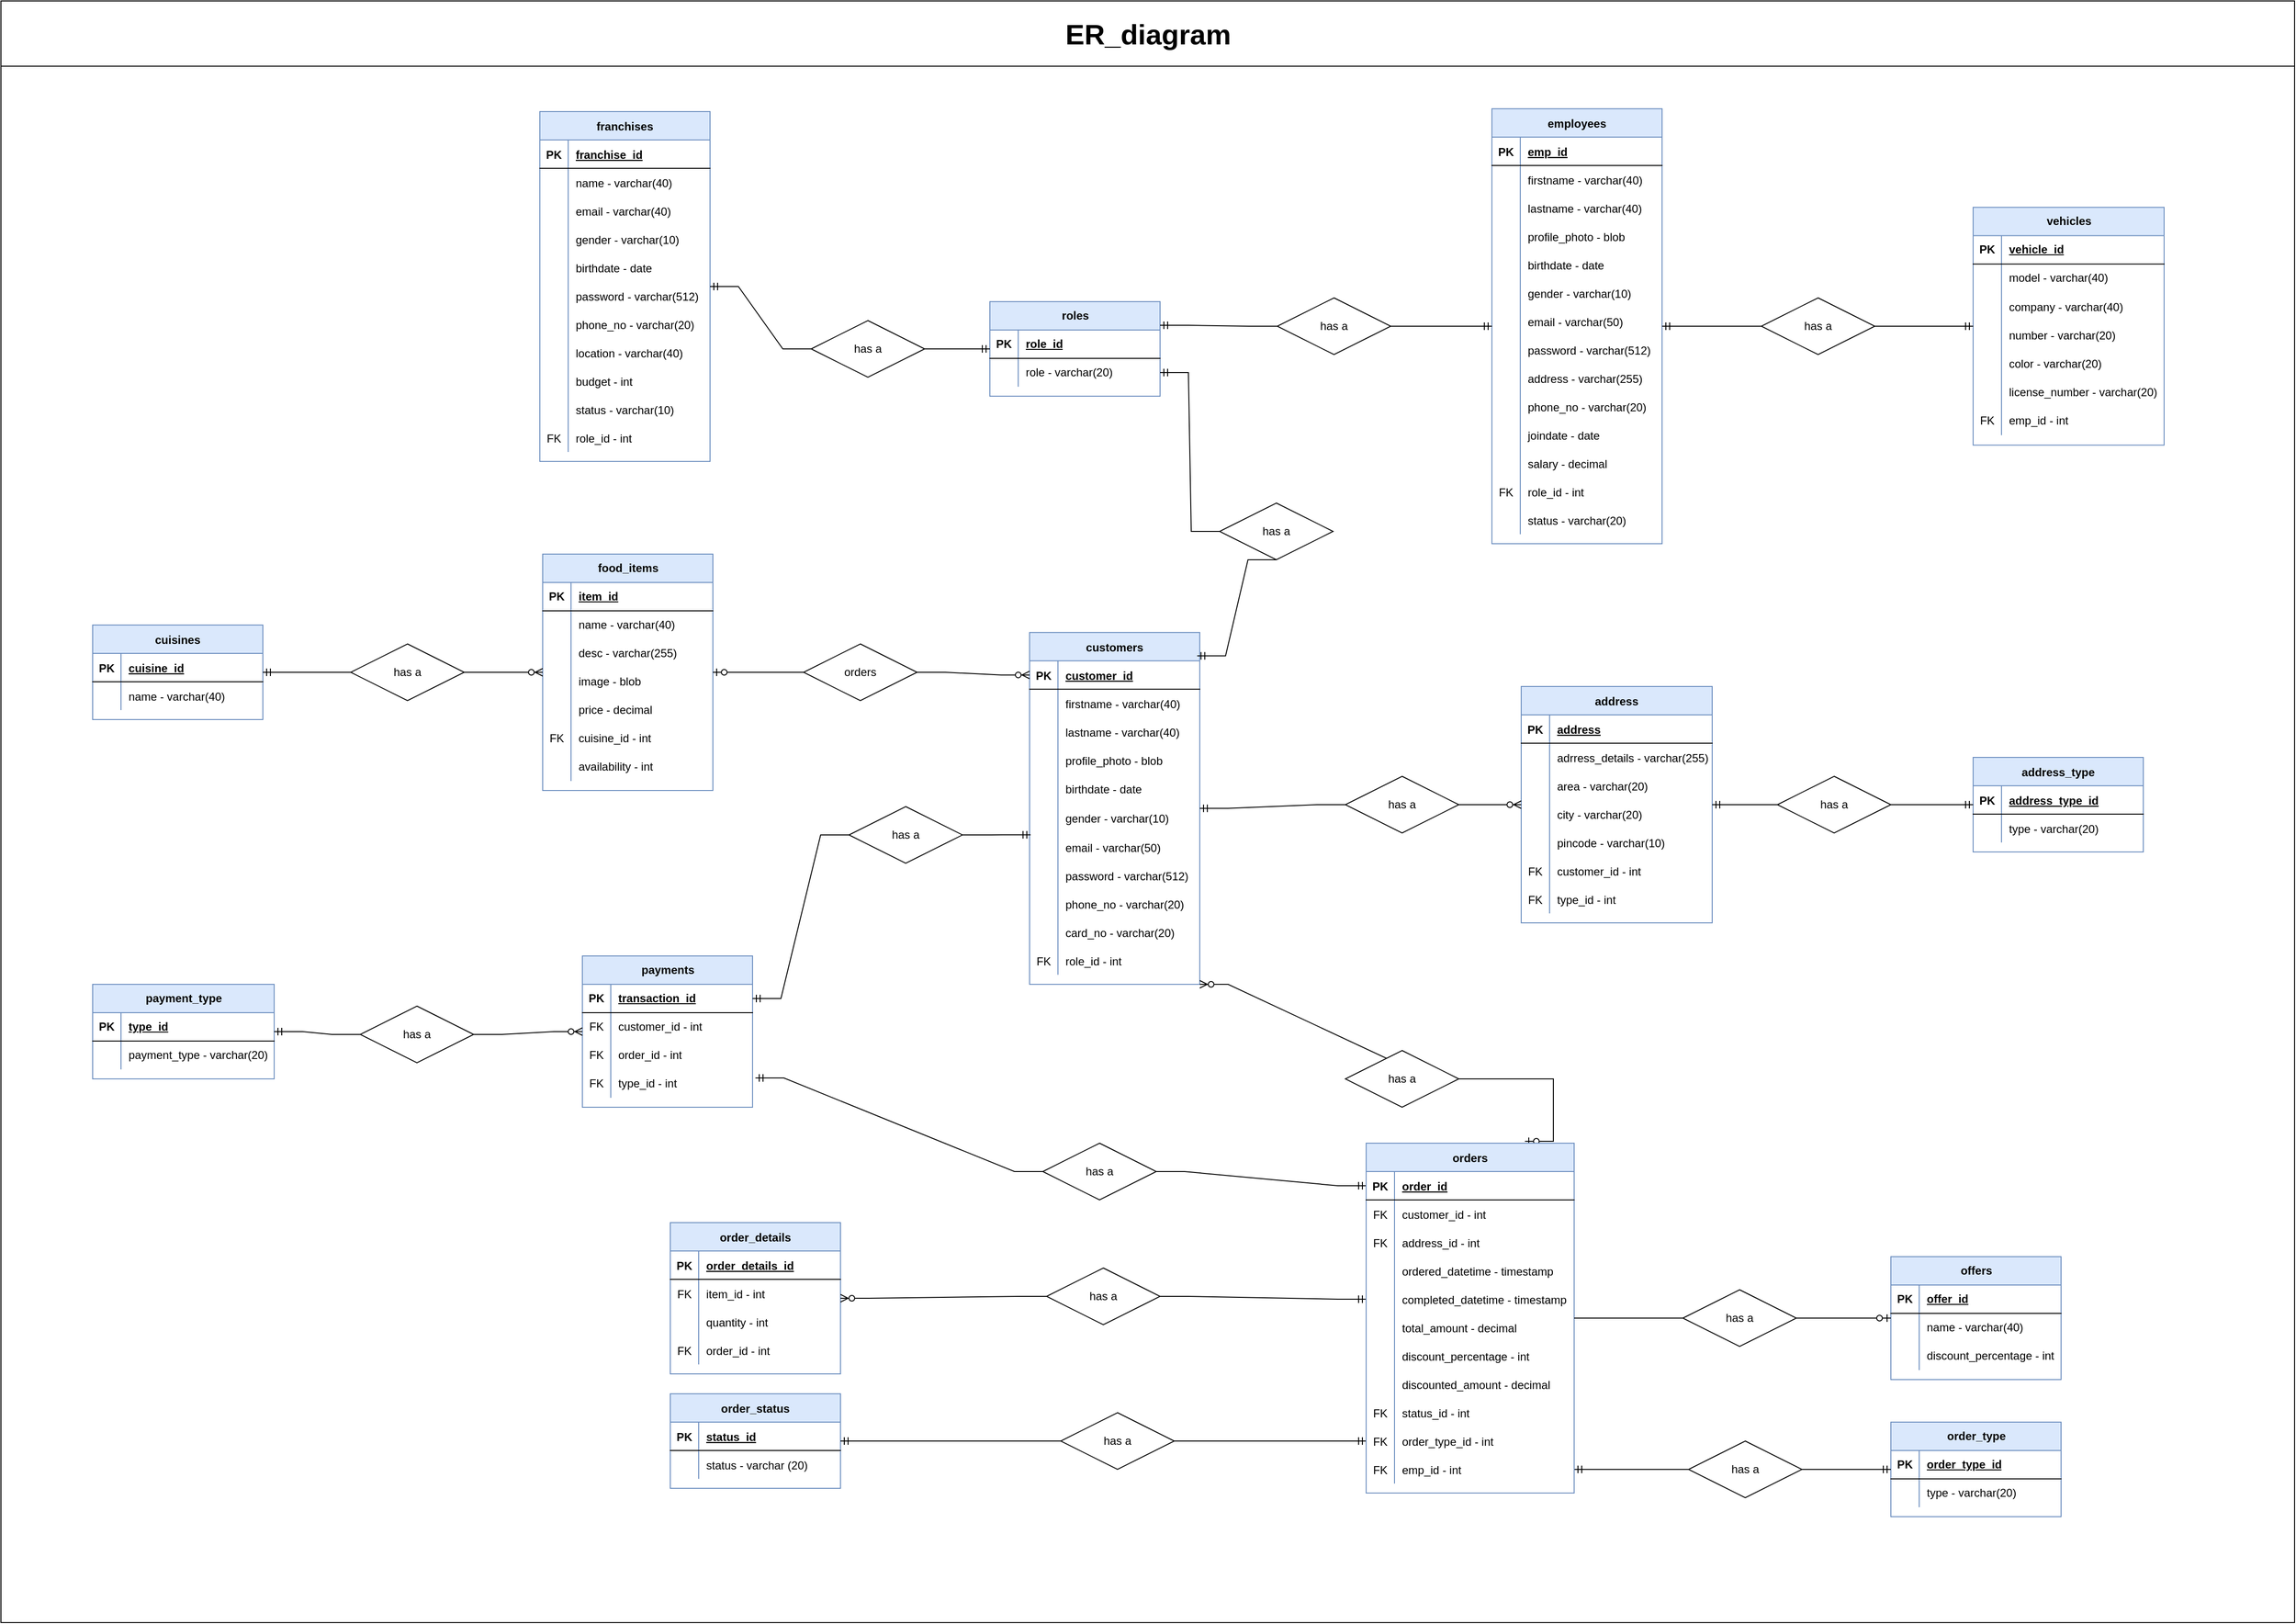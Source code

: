 <mxfile version="16.0.3" type="device"><diagram id="R2lEEEUBdFMjLlhIrx00" name="Page-1"><mxGraphModel dx="4660" dy="3853" grid="0" gridSize="10" guides="1" tooltips="1" connect="1" arrows="1" fold="1" page="0" pageScale="1" pageWidth="850" pageHeight="1100" math="0" shadow="0" extFonts="Permanent Marker^https://fonts.googleapis.com/css?family=Permanent+Marker"><root><mxCell id="0"/><mxCell id="1" parent="0"/><mxCell id="8SobAzWLGaMsiC0CCg5e-14" value="franchises" style="shape=table;startSize=30;container=1;collapsible=1;childLayout=tableLayout;fixedRows=1;rowLines=0;fontStyle=1;align=center;resizeLast=1;fontFamily=Helvetica;fontSize=12;strokeColor=#6c8ebf;fillColor=#dae8fc;" vertex="1" parent="1"><mxGeometry x="-349" y="-1582" width="180" height="370" as="geometry"/></mxCell><mxCell id="8SobAzWLGaMsiC0CCg5e-15" value="" style="shape=partialRectangle;collapsible=0;dropTarget=0;pointerEvents=0;fillColor=none;top=0;left=0;bottom=1;right=0;points=[[0,0.5],[1,0.5]];portConstraint=eastwest;fontFamily=Helvetica;fontSize=12;fontColor=default;strokeColor=default;" vertex="1" parent="8SobAzWLGaMsiC0CCg5e-14"><mxGeometry y="30" width="180" height="30" as="geometry"/></mxCell><mxCell id="8SobAzWLGaMsiC0CCg5e-16" value="PK" style="shape=partialRectangle;connectable=0;fillColor=none;top=0;left=0;bottom=0;right=0;fontStyle=1;overflow=hidden;fontFamily=Helvetica;fontSize=12;fontColor=default;strokeColor=default;" vertex="1" parent="8SobAzWLGaMsiC0CCg5e-15"><mxGeometry width="30" height="30" as="geometry"><mxRectangle width="30" height="30" as="alternateBounds"/></mxGeometry></mxCell><mxCell id="8SobAzWLGaMsiC0CCg5e-17" value="franchise_id" style="shape=partialRectangle;connectable=0;fillColor=none;top=0;left=0;bottom=0;right=0;align=left;spacingLeft=6;fontStyle=5;overflow=hidden;fontFamily=Helvetica;fontSize=12;fontColor=default;strokeColor=default;" vertex="1" parent="8SobAzWLGaMsiC0CCg5e-15"><mxGeometry x="30" width="150" height="30" as="geometry"><mxRectangle width="150" height="30" as="alternateBounds"/></mxGeometry></mxCell><mxCell id="8SobAzWLGaMsiC0CCg5e-18" value="" style="shape=partialRectangle;collapsible=0;dropTarget=0;pointerEvents=0;fillColor=none;top=0;left=0;bottom=0;right=0;points=[[0,0.5],[1,0.5]];portConstraint=eastwest;fontFamily=Helvetica;fontSize=12;fontColor=default;strokeColor=default;" vertex="1" parent="8SobAzWLGaMsiC0CCg5e-14"><mxGeometry y="60" width="180" height="30" as="geometry"/></mxCell><mxCell id="8SobAzWLGaMsiC0CCg5e-19" value="" style="shape=partialRectangle;connectable=0;fillColor=none;top=0;left=0;bottom=0;right=0;editable=1;overflow=hidden;fontFamily=Helvetica;fontSize=12;fontColor=default;strokeColor=default;" vertex="1" parent="8SobAzWLGaMsiC0CCg5e-18"><mxGeometry width="30" height="30" as="geometry"><mxRectangle width="30" height="30" as="alternateBounds"/></mxGeometry></mxCell><mxCell id="8SobAzWLGaMsiC0CCg5e-20" value="name - varchar(40)" style="shape=partialRectangle;connectable=0;fillColor=none;top=0;left=0;bottom=0;right=0;align=left;spacingLeft=6;overflow=hidden;fontFamily=Helvetica;fontSize=12;fontColor=default;strokeColor=default;" vertex="1" parent="8SobAzWLGaMsiC0CCg5e-18"><mxGeometry x="30" width="150" height="30" as="geometry"><mxRectangle width="150" height="30" as="alternateBounds"/></mxGeometry></mxCell><mxCell id="8SobAzWLGaMsiC0CCg5e-21" style="shape=partialRectangle;collapsible=0;dropTarget=0;pointerEvents=0;fillColor=none;top=0;left=0;bottom=0;right=0;points=[[0,0.5],[1,0.5]];portConstraint=eastwest;fontFamily=Helvetica;fontSize=12;fontColor=default;strokeColor=default;" vertex="1" parent="8SobAzWLGaMsiC0CCg5e-14"><mxGeometry y="90" width="180" height="30" as="geometry"/></mxCell><mxCell id="8SobAzWLGaMsiC0CCg5e-22" style="shape=partialRectangle;connectable=0;fillColor=none;top=0;left=0;bottom=0;right=0;editable=1;overflow=hidden;fontFamily=Helvetica;fontSize=12;fontColor=default;strokeColor=default;" vertex="1" parent="8SobAzWLGaMsiC0CCg5e-21"><mxGeometry width="30" height="30" as="geometry"><mxRectangle width="30" height="30" as="alternateBounds"/></mxGeometry></mxCell><mxCell id="8SobAzWLGaMsiC0CCg5e-23" value="email - varchar(40)" style="shape=partialRectangle;connectable=0;fillColor=none;top=0;left=0;bottom=0;right=0;align=left;spacingLeft=6;overflow=hidden;fontFamily=Helvetica;fontSize=12;fontColor=default;strokeColor=default;" vertex="1" parent="8SobAzWLGaMsiC0CCg5e-21"><mxGeometry x="30" width="150" height="30" as="geometry"><mxRectangle width="150" height="30" as="alternateBounds"/></mxGeometry></mxCell><mxCell id="8SobAzWLGaMsiC0CCg5e-24" style="shape=partialRectangle;collapsible=0;dropTarget=0;pointerEvents=0;fillColor=none;top=0;left=0;bottom=0;right=0;points=[[0,0.5],[1,0.5]];portConstraint=eastwest;fontFamily=Helvetica;fontSize=12;fontColor=default;strokeColor=default;" vertex="1" parent="8SobAzWLGaMsiC0CCg5e-14"><mxGeometry y="120" width="180" height="30" as="geometry"/></mxCell><mxCell id="8SobAzWLGaMsiC0CCg5e-25" style="shape=partialRectangle;connectable=0;fillColor=none;top=0;left=0;bottom=0;right=0;editable=1;overflow=hidden;fontFamily=Helvetica;fontSize=12;fontColor=default;strokeColor=default;" vertex="1" parent="8SobAzWLGaMsiC0CCg5e-24"><mxGeometry width="30" height="30" as="geometry"><mxRectangle width="30" height="30" as="alternateBounds"/></mxGeometry></mxCell><mxCell id="8SobAzWLGaMsiC0CCg5e-26" value="gender - varchar(10)" style="shape=partialRectangle;connectable=0;fillColor=none;top=0;left=0;bottom=0;right=0;align=left;spacingLeft=6;overflow=hidden;fontFamily=Helvetica;fontSize=12;fontColor=default;strokeColor=default;" vertex="1" parent="8SobAzWLGaMsiC0CCg5e-24"><mxGeometry x="30" width="150" height="30" as="geometry"><mxRectangle width="150" height="30" as="alternateBounds"/></mxGeometry></mxCell><mxCell id="8SobAzWLGaMsiC0CCg5e-27" style="shape=partialRectangle;collapsible=0;dropTarget=0;pointerEvents=0;fillColor=none;top=0;left=0;bottom=0;right=0;points=[[0,0.5],[1,0.5]];portConstraint=eastwest;fontFamily=Helvetica;fontSize=12;fontColor=default;strokeColor=default;" vertex="1" parent="8SobAzWLGaMsiC0CCg5e-14"><mxGeometry y="150" width="180" height="30" as="geometry"/></mxCell><mxCell id="8SobAzWLGaMsiC0CCg5e-28" style="shape=partialRectangle;connectable=0;fillColor=none;top=0;left=0;bottom=0;right=0;editable=1;overflow=hidden;fontFamily=Helvetica;fontSize=12;fontColor=default;strokeColor=default;" vertex="1" parent="8SobAzWLGaMsiC0CCg5e-27"><mxGeometry width="30" height="30" as="geometry"><mxRectangle width="30" height="30" as="alternateBounds"/></mxGeometry></mxCell><mxCell id="8SobAzWLGaMsiC0CCg5e-29" value="birthdate - date" style="shape=partialRectangle;connectable=0;fillColor=none;top=0;left=0;bottom=0;right=0;align=left;spacingLeft=6;overflow=hidden;fontFamily=Helvetica;fontSize=12;fontColor=default;strokeColor=default;" vertex="1" parent="8SobAzWLGaMsiC0CCg5e-27"><mxGeometry x="30" width="150" height="30" as="geometry"><mxRectangle width="150" height="30" as="alternateBounds"/></mxGeometry></mxCell><mxCell id="8SobAzWLGaMsiC0CCg5e-30" value="" style="shape=partialRectangle;collapsible=0;dropTarget=0;pointerEvents=0;fillColor=none;top=0;left=0;bottom=0;right=0;points=[[0,0.5],[1,0.5]];portConstraint=eastwest;fontFamily=Helvetica;fontSize=12;fontColor=default;strokeColor=default;" vertex="1" parent="8SobAzWLGaMsiC0CCg5e-14"><mxGeometry y="180" width="180" height="30" as="geometry"/></mxCell><mxCell id="8SobAzWLGaMsiC0CCg5e-31" value="" style="shape=partialRectangle;connectable=0;fillColor=none;top=0;left=0;bottom=0;right=0;editable=1;overflow=hidden;fontFamily=Helvetica;fontSize=12;fontColor=default;strokeColor=default;" vertex="1" parent="8SobAzWLGaMsiC0CCg5e-30"><mxGeometry width="30" height="30" as="geometry"><mxRectangle width="30" height="30" as="alternateBounds"/></mxGeometry></mxCell><mxCell id="8SobAzWLGaMsiC0CCg5e-32" value="password - varchar(512)" style="shape=partialRectangle;connectable=0;fillColor=none;top=0;left=0;bottom=0;right=0;align=left;spacingLeft=6;overflow=hidden;fontFamily=Helvetica;fontSize=12;fontColor=default;strokeColor=default;" vertex="1" parent="8SobAzWLGaMsiC0CCg5e-30"><mxGeometry x="30" width="150" height="30" as="geometry"><mxRectangle width="150" height="30" as="alternateBounds"/></mxGeometry></mxCell><mxCell id="8SobAzWLGaMsiC0CCg5e-33" style="shape=partialRectangle;collapsible=0;dropTarget=0;pointerEvents=0;fillColor=none;top=0;left=0;bottom=0;right=0;points=[[0,0.5],[1,0.5]];portConstraint=eastwest;fontFamily=Helvetica;fontSize=12;fontColor=default;strokeColor=default;" vertex="1" parent="8SobAzWLGaMsiC0CCg5e-14"><mxGeometry y="210" width="180" height="30" as="geometry"/></mxCell><mxCell id="8SobAzWLGaMsiC0CCg5e-34" style="shape=partialRectangle;connectable=0;fillColor=none;top=0;left=0;bottom=0;right=0;editable=1;overflow=hidden;fontFamily=Helvetica;fontSize=12;fontColor=default;strokeColor=default;" vertex="1" parent="8SobAzWLGaMsiC0CCg5e-33"><mxGeometry width="30" height="30" as="geometry"><mxRectangle width="30" height="30" as="alternateBounds"/></mxGeometry></mxCell><mxCell id="8SobAzWLGaMsiC0CCg5e-35" value="phone_no - varchar(20)" style="shape=partialRectangle;connectable=0;fillColor=none;top=0;left=0;bottom=0;right=0;align=left;spacingLeft=6;overflow=hidden;fontFamily=Helvetica;fontSize=12;fontColor=default;strokeColor=default;" vertex="1" parent="8SobAzWLGaMsiC0CCg5e-33"><mxGeometry x="30" width="150" height="30" as="geometry"><mxRectangle width="150" height="30" as="alternateBounds"/></mxGeometry></mxCell><mxCell id="8SobAzWLGaMsiC0CCg5e-36" style="shape=partialRectangle;collapsible=0;dropTarget=0;pointerEvents=0;fillColor=none;top=0;left=0;bottom=0;right=0;points=[[0,0.5],[1,0.5]];portConstraint=eastwest;fontFamily=Helvetica;fontSize=12;fontColor=default;strokeColor=default;" vertex="1" parent="8SobAzWLGaMsiC0CCg5e-14"><mxGeometry y="240" width="180" height="30" as="geometry"/></mxCell><mxCell id="8SobAzWLGaMsiC0CCg5e-37" style="shape=partialRectangle;connectable=0;fillColor=none;top=0;left=0;bottom=0;right=0;editable=1;overflow=hidden;fontFamily=Helvetica;fontSize=12;fontColor=default;strokeColor=default;" vertex="1" parent="8SobAzWLGaMsiC0CCg5e-36"><mxGeometry width="30" height="30" as="geometry"><mxRectangle width="30" height="30" as="alternateBounds"/></mxGeometry></mxCell><mxCell id="8SobAzWLGaMsiC0CCg5e-38" value="location - varchar(40)" style="shape=partialRectangle;connectable=0;fillColor=none;top=0;left=0;bottom=0;right=0;align=left;spacingLeft=6;overflow=hidden;fontFamily=Helvetica;fontSize=12;fontColor=default;strokeColor=default;" vertex="1" parent="8SobAzWLGaMsiC0CCg5e-36"><mxGeometry x="30" width="150" height="30" as="geometry"><mxRectangle width="150" height="30" as="alternateBounds"/></mxGeometry></mxCell><mxCell id="8SobAzWLGaMsiC0CCg5e-39" style="shape=partialRectangle;collapsible=0;dropTarget=0;pointerEvents=0;fillColor=none;top=0;left=0;bottom=0;right=0;points=[[0,0.5],[1,0.5]];portConstraint=eastwest;fontFamily=Helvetica;fontSize=12;fontColor=default;strokeColor=default;" vertex="1" parent="8SobAzWLGaMsiC0CCg5e-14"><mxGeometry y="270" width="180" height="30" as="geometry"/></mxCell><mxCell id="8SobAzWLGaMsiC0CCg5e-40" style="shape=partialRectangle;connectable=0;fillColor=none;top=0;left=0;bottom=0;right=0;editable=1;overflow=hidden;fontFamily=Helvetica;fontSize=12;fontColor=default;strokeColor=default;" vertex="1" parent="8SobAzWLGaMsiC0CCg5e-39"><mxGeometry width="30" height="30" as="geometry"><mxRectangle width="30" height="30" as="alternateBounds"/></mxGeometry></mxCell><mxCell id="8SobAzWLGaMsiC0CCg5e-41" value="budget - int" style="shape=partialRectangle;connectable=0;fillColor=none;top=0;left=0;bottom=0;right=0;align=left;spacingLeft=6;overflow=hidden;fontFamily=Helvetica;fontSize=12;fontColor=default;strokeColor=default;" vertex="1" parent="8SobAzWLGaMsiC0CCg5e-39"><mxGeometry x="30" width="150" height="30" as="geometry"><mxRectangle width="150" height="30" as="alternateBounds"/></mxGeometry></mxCell><mxCell id="8SobAzWLGaMsiC0CCg5e-42" style="shape=partialRectangle;collapsible=0;dropTarget=0;pointerEvents=0;fillColor=none;top=0;left=0;bottom=0;right=0;points=[[0,0.5],[1,0.5]];portConstraint=eastwest;fontFamily=Helvetica;fontSize=12;fontColor=default;strokeColor=default;" vertex="1" parent="8SobAzWLGaMsiC0CCg5e-14"><mxGeometry y="300" width="180" height="30" as="geometry"/></mxCell><mxCell id="8SobAzWLGaMsiC0CCg5e-43" style="shape=partialRectangle;connectable=0;fillColor=none;top=0;left=0;bottom=0;right=0;editable=1;overflow=hidden;fontFamily=Helvetica;fontSize=12;fontColor=default;strokeColor=default;" vertex="1" parent="8SobAzWLGaMsiC0CCg5e-42"><mxGeometry width="30" height="30" as="geometry"><mxRectangle width="30" height="30" as="alternateBounds"/></mxGeometry></mxCell><mxCell id="8SobAzWLGaMsiC0CCg5e-44" value="status - varchar(10)" style="shape=partialRectangle;connectable=0;fillColor=none;top=0;left=0;bottom=0;right=0;align=left;spacingLeft=6;overflow=hidden;fontFamily=Helvetica;fontSize=12;fontColor=default;strokeColor=default;" vertex="1" parent="8SobAzWLGaMsiC0CCg5e-42"><mxGeometry x="30" width="150" height="30" as="geometry"><mxRectangle width="150" height="30" as="alternateBounds"/></mxGeometry></mxCell><mxCell id="8SobAzWLGaMsiC0CCg5e-406" style="shape=partialRectangle;collapsible=0;dropTarget=0;pointerEvents=0;fillColor=none;top=0;left=0;bottom=0;right=0;points=[[0,0.5],[1,0.5]];portConstraint=eastwest;fontFamily=Helvetica;fontSize=12;fontColor=default;strokeColor=default;" vertex="1" parent="8SobAzWLGaMsiC0CCg5e-14"><mxGeometry y="330" width="180" height="30" as="geometry"/></mxCell><mxCell id="8SobAzWLGaMsiC0CCg5e-407" value="FK" style="shape=partialRectangle;connectable=0;fillColor=none;top=0;left=0;bottom=0;right=0;editable=1;overflow=hidden;fontFamily=Helvetica;fontSize=12;fontColor=default;strokeColor=default;" vertex="1" parent="8SobAzWLGaMsiC0CCg5e-406"><mxGeometry width="30" height="30" as="geometry"><mxRectangle width="30" height="30" as="alternateBounds"/></mxGeometry></mxCell><mxCell id="8SobAzWLGaMsiC0CCg5e-408" value="role_id - int" style="shape=partialRectangle;connectable=0;fillColor=none;top=0;left=0;bottom=0;right=0;align=left;spacingLeft=6;overflow=hidden;fontFamily=Helvetica;fontSize=12;fontColor=default;strokeColor=default;" vertex="1" parent="8SobAzWLGaMsiC0CCg5e-406"><mxGeometry x="30" width="150" height="30" as="geometry"><mxRectangle width="150" height="30" as="alternateBounds"/></mxGeometry></mxCell><mxCell id="8SobAzWLGaMsiC0CCg5e-45" value="customers" style="shape=table;startSize=30;container=1;collapsible=1;childLayout=tableLayout;fixedRows=1;rowLines=0;fontStyle=1;align=center;resizeLast=1;fillColor=#dae8fc;strokeColor=#6c8ebf;" vertex="1" parent="1"><mxGeometry x="169" y="-1031.17" width="180" height="372.167" as="geometry"/></mxCell><mxCell id="8SobAzWLGaMsiC0CCg5e-46" value="" style="shape=partialRectangle;collapsible=0;dropTarget=0;pointerEvents=0;fillColor=none;top=0;left=0;bottom=1;right=0;points=[[0,0.5],[1,0.5]];portConstraint=eastwest;" vertex="1" parent="8SobAzWLGaMsiC0CCg5e-45"><mxGeometry y="30" width="180" height="30" as="geometry"/></mxCell><mxCell id="8SobAzWLGaMsiC0CCg5e-47" value="PK" style="shape=partialRectangle;connectable=0;fillColor=none;top=0;left=0;bottom=0;right=0;fontStyle=1;overflow=hidden;" vertex="1" parent="8SobAzWLGaMsiC0CCg5e-46"><mxGeometry width="30" height="30" as="geometry"><mxRectangle width="30" height="30" as="alternateBounds"/></mxGeometry></mxCell><mxCell id="8SobAzWLGaMsiC0CCg5e-48" value="customer_id" style="shape=partialRectangle;connectable=0;fillColor=none;top=0;left=0;bottom=0;right=0;align=left;spacingLeft=6;fontStyle=5;overflow=hidden;" vertex="1" parent="8SobAzWLGaMsiC0CCg5e-46"><mxGeometry x="30" width="150" height="30" as="geometry"><mxRectangle width="150" height="30" as="alternateBounds"/></mxGeometry></mxCell><mxCell id="8SobAzWLGaMsiC0CCg5e-49" value="" style="shape=partialRectangle;collapsible=0;dropTarget=0;pointerEvents=0;fillColor=none;top=0;left=0;bottom=0;right=0;points=[[0,0.5],[1,0.5]];portConstraint=eastwest;" vertex="1" parent="8SobAzWLGaMsiC0CCg5e-45"><mxGeometry y="60" width="180" height="30" as="geometry"/></mxCell><mxCell id="8SobAzWLGaMsiC0CCg5e-50" value="" style="shape=partialRectangle;connectable=0;fillColor=none;top=0;left=0;bottom=0;right=0;editable=1;overflow=hidden;" vertex="1" parent="8SobAzWLGaMsiC0CCg5e-49"><mxGeometry width="30" height="30" as="geometry"><mxRectangle width="30" height="30" as="alternateBounds"/></mxGeometry></mxCell><mxCell id="8SobAzWLGaMsiC0CCg5e-51" value="firstname - varchar(40)" style="shape=partialRectangle;connectable=0;fillColor=none;top=0;left=0;bottom=0;right=0;align=left;spacingLeft=6;overflow=hidden;" vertex="1" parent="8SobAzWLGaMsiC0CCg5e-49"><mxGeometry x="30" width="150" height="30" as="geometry"><mxRectangle width="150" height="30" as="alternateBounds"/></mxGeometry></mxCell><mxCell id="8SobAzWLGaMsiC0CCg5e-52" value="" style="shape=partialRectangle;collapsible=0;dropTarget=0;pointerEvents=0;fillColor=none;top=0;left=0;bottom=0;right=0;points=[[0,0.5],[1,0.5]];portConstraint=eastwest;" vertex="1" parent="8SobAzWLGaMsiC0CCg5e-45"><mxGeometry y="90" width="180" height="30" as="geometry"/></mxCell><mxCell id="8SobAzWLGaMsiC0CCg5e-53" value="" style="shape=partialRectangle;connectable=0;fillColor=none;top=0;left=0;bottom=0;right=0;editable=1;overflow=hidden;" vertex="1" parent="8SobAzWLGaMsiC0CCg5e-52"><mxGeometry width="30" height="30" as="geometry"><mxRectangle width="30" height="30" as="alternateBounds"/></mxGeometry></mxCell><mxCell id="8SobAzWLGaMsiC0CCg5e-54" value="lastname - varchar(40)" style="shape=partialRectangle;connectable=0;fillColor=none;top=0;left=0;bottom=0;right=0;align=left;spacingLeft=6;overflow=hidden;" vertex="1" parent="8SobAzWLGaMsiC0CCg5e-52"><mxGeometry x="30" width="150" height="30" as="geometry"><mxRectangle width="150" height="30" as="alternateBounds"/></mxGeometry></mxCell><mxCell id="8SobAzWLGaMsiC0CCg5e-368" style="shape=partialRectangle;collapsible=0;dropTarget=0;pointerEvents=0;fillColor=none;top=0;left=0;bottom=0;right=0;points=[[0,0.5],[1,0.5]];portConstraint=eastwest;" vertex="1" parent="8SobAzWLGaMsiC0CCg5e-45"><mxGeometry y="120" width="180" height="30" as="geometry"/></mxCell><mxCell id="8SobAzWLGaMsiC0CCg5e-369" style="shape=partialRectangle;connectable=0;fillColor=none;top=0;left=0;bottom=0;right=0;editable=1;overflow=hidden;" vertex="1" parent="8SobAzWLGaMsiC0CCg5e-368"><mxGeometry width="30" height="30" as="geometry"><mxRectangle width="30" height="30" as="alternateBounds"/></mxGeometry></mxCell><mxCell id="8SobAzWLGaMsiC0CCg5e-370" value="profile_photo - blob" style="shape=partialRectangle;connectable=0;fillColor=none;top=0;left=0;bottom=0;right=0;align=left;spacingLeft=6;overflow=hidden;" vertex="1" parent="8SobAzWLGaMsiC0CCg5e-368"><mxGeometry x="30" width="150" height="30" as="geometry"><mxRectangle width="150" height="30" as="alternateBounds"/></mxGeometry></mxCell><mxCell id="8SobAzWLGaMsiC0CCg5e-55" value="" style="shape=partialRectangle;collapsible=0;dropTarget=0;pointerEvents=0;fillColor=none;top=0;left=0;bottom=0;right=0;points=[[0,0.5],[1,0.5]];portConstraint=eastwest;" vertex="1" parent="8SobAzWLGaMsiC0CCg5e-45"><mxGeometry y="150" width="180" height="30" as="geometry"/></mxCell><mxCell id="8SobAzWLGaMsiC0CCg5e-56" value="" style="shape=partialRectangle;connectable=0;fillColor=none;top=0;left=0;bottom=0;right=0;editable=1;overflow=hidden;" vertex="1" parent="8SobAzWLGaMsiC0CCg5e-55"><mxGeometry width="30" height="30" as="geometry"><mxRectangle width="30" height="30" as="alternateBounds"/></mxGeometry></mxCell><mxCell id="8SobAzWLGaMsiC0CCg5e-57" value="birthdate - date" style="shape=partialRectangle;connectable=0;fillColor=none;top=0;left=0;bottom=0;right=0;align=left;spacingLeft=6;overflow=hidden;" vertex="1" parent="8SobAzWLGaMsiC0CCg5e-55"><mxGeometry x="30" width="150" height="30" as="geometry"><mxRectangle width="150" height="30" as="alternateBounds"/></mxGeometry></mxCell><mxCell id="8SobAzWLGaMsiC0CCg5e-70" style="shape=partialRectangle;collapsible=0;dropTarget=0;pointerEvents=0;fillColor=none;top=0;left=0;bottom=0;right=0;points=[[0,0.5],[1,0.5]];portConstraint=eastwest;" vertex="1" parent="8SobAzWLGaMsiC0CCg5e-45"><mxGeometry y="180" width="180" height="32" as="geometry"/></mxCell><mxCell id="8SobAzWLGaMsiC0CCg5e-71" style="shape=partialRectangle;connectable=0;fillColor=none;top=0;left=0;bottom=0;right=0;editable=1;overflow=hidden;" vertex="1" parent="8SobAzWLGaMsiC0CCg5e-70"><mxGeometry width="30" height="32" as="geometry"><mxRectangle width="30" height="32" as="alternateBounds"/></mxGeometry></mxCell><mxCell id="8SobAzWLGaMsiC0CCg5e-72" value="gender - varchar(10)" style="shape=partialRectangle;connectable=0;fillColor=none;top=0;left=0;bottom=0;right=0;align=left;spacingLeft=6;overflow=hidden;" vertex="1" parent="8SobAzWLGaMsiC0CCg5e-70"><mxGeometry x="30" width="150" height="32" as="geometry"><mxRectangle width="150" height="32" as="alternateBounds"/></mxGeometry></mxCell><mxCell id="8SobAzWLGaMsiC0CCg5e-67" style="shape=partialRectangle;collapsible=0;dropTarget=0;pointerEvents=0;fillColor=none;top=0;left=0;bottom=0;right=0;points=[[0,0.5],[1,0.5]];portConstraint=eastwest;" vertex="1" parent="8SobAzWLGaMsiC0CCg5e-45"><mxGeometry y="212" width="180" height="30" as="geometry"/></mxCell><mxCell id="8SobAzWLGaMsiC0CCg5e-68" style="shape=partialRectangle;connectable=0;fillColor=none;top=0;left=0;bottom=0;right=0;editable=1;overflow=hidden;" vertex="1" parent="8SobAzWLGaMsiC0CCg5e-67"><mxGeometry width="30" height="30" as="geometry"><mxRectangle width="30" height="30" as="alternateBounds"/></mxGeometry></mxCell><mxCell id="8SobAzWLGaMsiC0CCg5e-69" value="email - varchar(50)" style="shape=partialRectangle;connectable=0;fillColor=none;top=0;left=0;bottom=0;right=0;align=left;spacingLeft=6;overflow=hidden;" vertex="1" parent="8SobAzWLGaMsiC0CCg5e-67"><mxGeometry x="30" width="150" height="30" as="geometry"><mxRectangle width="150" height="30" as="alternateBounds"/></mxGeometry></mxCell><mxCell id="8SobAzWLGaMsiC0CCg5e-64" style="shape=partialRectangle;collapsible=0;dropTarget=0;pointerEvents=0;fillColor=none;top=0;left=0;bottom=0;right=0;points=[[0,0.5],[1,0.5]];portConstraint=eastwest;" vertex="1" parent="8SobAzWLGaMsiC0CCg5e-45"><mxGeometry y="242" width="180" height="30" as="geometry"/></mxCell><mxCell id="8SobAzWLGaMsiC0CCg5e-65" style="shape=partialRectangle;connectable=0;fillColor=none;top=0;left=0;bottom=0;right=0;editable=1;overflow=hidden;" vertex="1" parent="8SobAzWLGaMsiC0CCg5e-64"><mxGeometry width="30" height="30" as="geometry"><mxRectangle width="30" height="30" as="alternateBounds"/></mxGeometry></mxCell><mxCell id="8SobAzWLGaMsiC0CCg5e-66" value="password - varchar(512)" style="shape=partialRectangle;connectable=0;fillColor=none;top=0;left=0;bottom=0;right=0;align=left;spacingLeft=6;overflow=hidden;" vertex="1" parent="8SobAzWLGaMsiC0CCg5e-64"><mxGeometry x="30" width="150" height="30" as="geometry"><mxRectangle width="150" height="30" as="alternateBounds"/></mxGeometry></mxCell><mxCell id="8SobAzWLGaMsiC0CCg5e-61" style="shape=partialRectangle;collapsible=0;dropTarget=0;pointerEvents=0;fillColor=none;top=0;left=0;bottom=0;right=0;points=[[0,0.5],[1,0.5]];portConstraint=eastwest;" vertex="1" parent="8SobAzWLGaMsiC0CCg5e-45"><mxGeometry y="272" width="180" height="30" as="geometry"/></mxCell><mxCell id="8SobAzWLGaMsiC0CCg5e-62" style="shape=partialRectangle;connectable=0;fillColor=none;top=0;left=0;bottom=0;right=0;editable=1;overflow=hidden;" vertex="1" parent="8SobAzWLGaMsiC0CCg5e-61"><mxGeometry width="30" height="30" as="geometry"><mxRectangle width="30" height="30" as="alternateBounds"/></mxGeometry></mxCell><mxCell id="8SobAzWLGaMsiC0CCg5e-63" value="phone_no - varchar(20)" style="shape=partialRectangle;connectable=0;fillColor=none;top=0;left=0;bottom=0;right=0;align=left;spacingLeft=6;overflow=hidden;" vertex="1" parent="8SobAzWLGaMsiC0CCg5e-61"><mxGeometry x="30" width="150" height="30" as="geometry"><mxRectangle width="150" height="30" as="alternateBounds"/></mxGeometry></mxCell><mxCell id="8SobAzWLGaMsiC0CCg5e-58" style="shape=partialRectangle;collapsible=0;dropTarget=0;pointerEvents=0;fillColor=none;top=0;left=0;bottom=0;right=0;points=[[0,0.5],[1,0.5]];portConstraint=eastwest;" vertex="1" parent="8SobAzWLGaMsiC0CCg5e-45"><mxGeometry y="302" width="180" height="30" as="geometry"/></mxCell><mxCell id="8SobAzWLGaMsiC0CCg5e-59" style="shape=partialRectangle;connectable=0;fillColor=none;top=0;left=0;bottom=0;right=0;editable=1;overflow=hidden;" vertex="1" parent="8SobAzWLGaMsiC0CCg5e-58"><mxGeometry width="30" height="30" as="geometry"><mxRectangle width="30" height="30" as="alternateBounds"/></mxGeometry></mxCell><mxCell id="8SobAzWLGaMsiC0CCg5e-60" value="card_no - varchar(20)" style="shape=partialRectangle;connectable=0;fillColor=none;top=0;left=0;bottom=0;right=0;align=left;spacingLeft=6;overflow=hidden;" vertex="1" parent="8SobAzWLGaMsiC0CCg5e-58"><mxGeometry x="30" width="150" height="30" as="geometry"><mxRectangle width="150" height="30" as="alternateBounds"/></mxGeometry></mxCell><mxCell id="8SobAzWLGaMsiC0CCg5e-287" style="shape=partialRectangle;collapsible=0;dropTarget=0;pointerEvents=0;fillColor=none;top=0;left=0;bottom=0;right=0;points=[[0,0.5],[1,0.5]];portConstraint=eastwest;" vertex="1" parent="8SobAzWLGaMsiC0CCg5e-45"><mxGeometry y="332" width="180" height="30" as="geometry"/></mxCell><mxCell id="8SobAzWLGaMsiC0CCg5e-288" value="FK" style="shape=partialRectangle;connectable=0;fillColor=none;top=0;left=0;bottom=0;right=0;editable=1;overflow=hidden;" vertex="1" parent="8SobAzWLGaMsiC0CCg5e-287"><mxGeometry width="30" height="30" as="geometry"><mxRectangle width="30" height="30" as="alternateBounds"/></mxGeometry></mxCell><mxCell id="8SobAzWLGaMsiC0CCg5e-289" value="role_id - int" style="shape=partialRectangle;connectable=0;fillColor=none;top=0;left=0;bottom=0;right=0;align=left;spacingLeft=6;overflow=hidden;" vertex="1" parent="8SobAzWLGaMsiC0CCg5e-287"><mxGeometry x="30" width="150" height="30" as="geometry"><mxRectangle width="150" height="30" as="alternateBounds"/></mxGeometry></mxCell><mxCell id="8SobAzWLGaMsiC0CCg5e-73" value="address" style="shape=table;startSize=30;container=1;collapsible=1;childLayout=tableLayout;fixedRows=1;rowLines=0;fontStyle=1;align=center;resizeLast=1;fillColor=#dae8fc;strokeColor=#6c8ebf;" vertex="1" parent="1"><mxGeometry x="689" y="-974" width="202" height="250" as="geometry"/></mxCell><mxCell id="8SobAzWLGaMsiC0CCg5e-74" value="" style="shape=partialRectangle;collapsible=0;dropTarget=0;pointerEvents=0;fillColor=none;top=0;left=0;bottom=1;right=0;points=[[0,0.5],[1,0.5]];portConstraint=eastwest;" vertex="1" parent="8SobAzWLGaMsiC0CCg5e-73"><mxGeometry y="30" width="202" height="30" as="geometry"/></mxCell><mxCell id="8SobAzWLGaMsiC0CCg5e-75" value="PK" style="shape=partialRectangle;connectable=0;fillColor=none;top=0;left=0;bottom=0;right=0;fontStyle=1;overflow=hidden;" vertex="1" parent="8SobAzWLGaMsiC0CCg5e-74"><mxGeometry width="30" height="30" as="geometry"><mxRectangle width="30" height="30" as="alternateBounds"/></mxGeometry></mxCell><mxCell id="8SobAzWLGaMsiC0CCg5e-76" value="address" style="shape=partialRectangle;connectable=0;fillColor=none;top=0;left=0;bottom=0;right=0;align=left;spacingLeft=6;fontStyle=5;overflow=hidden;" vertex="1" parent="8SobAzWLGaMsiC0CCg5e-74"><mxGeometry x="30" width="172" height="30" as="geometry"><mxRectangle width="172" height="30" as="alternateBounds"/></mxGeometry></mxCell><mxCell id="8SobAzWLGaMsiC0CCg5e-77" value="" style="shape=partialRectangle;collapsible=0;dropTarget=0;pointerEvents=0;fillColor=none;top=0;left=0;bottom=0;right=0;points=[[0,0.5],[1,0.5]];portConstraint=eastwest;" vertex="1" parent="8SobAzWLGaMsiC0CCg5e-73"><mxGeometry y="60" width="202" height="30" as="geometry"/></mxCell><mxCell id="8SobAzWLGaMsiC0CCg5e-78" value="" style="shape=partialRectangle;connectable=0;fillColor=none;top=0;left=0;bottom=0;right=0;editable=1;overflow=hidden;" vertex="1" parent="8SobAzWLGaMsiC0CCg5e-77"><mxGeometry width="30" height="30" as="geometry"><mxRectangle width="30" height="30" as="alternateBounds"/></mxGeometry></mxCell><mxCell id="8SobAzWLGaMsiC0CCg5e-79" value="adrress_details - varchar(255)" style="shape=partialRectangle;connectable=0;fillColor=none;top=0;left=0;bottom=0;right=0;align=left;spacingLeft=6;overflow=hidden;" vertex="1" parent="8SobAzWLGaMsiC0CCg5e-77"><mxGeometry x="30" width="172" height="30" as="geometry"><mxRectangle width="172" height="30" as="alternateBounds"/></mxGeometry></mxCell><mxCell id="8SobAzWLGaMsiC0CCg5e-80" value="" style="shape=partialRectangle;collapsible=0;dropTarget=0;pointerEvents=0;fillColor=none;top=0;left=0;bottom=0;right=0;points=[[0,0.5],[1,0.5]];portConstraint=eastwest;" vertex="1" parent="8SobAzWLGaMsiC0CCg5e-73"><mxGeometry y="90" width="202" height="30" as="geometry"/></mxCell><mxCell id="8SobAzWLGaMsiC0CCg5e-81" value="" style="shape=partialRectangle;connectable=0;fillColor=none;top=0;left=0;bottom=0;right=0;editable=1;overflow=hidden;" vertex="1" parent="8SobAzWLGaMsiC0CCg5e-80"><mxGeometry width="30" height="30" as="geometry"><mxRectangle width="30" height="30" as="alternateBounds"/></mxGeometry></mxCell><mxCell id="8SobAzWLGaMsiC0CCg5e-82" value="area - varchar(20)" style="shape=partialRectangle;connectable=0;fillColor=none;top=0;left=0;bottom=0;right=0;align=left;spacingLeft=6;overflow=hidden;" vertex="1" parent="8SobAzWLGaMsiC0CCg5e-80"><mxGeometry x="30" width="172" height="30" as="geometry"><mxRectangle width="172" height="30" as="alternateBounds"/></mxGeometry></mxCell><mxCell id="8SobAzWLGaMsiC0CCg5e-83" value="" style="shape=partialRectangle;collapsible=0;dropTarget=0;pointerEvents=0;fillColor=none;top=0;left=0;bottom=0;right=0;points=[[0,0.5],[1,0.5]];portConstraint=eastwest;" vertex="1" parent="8SobAzWLGaMsiC0CCg5e-73"><mxGeometry y="120" width="202" height="30" as="geometry"/></mxCell><mxCell id="8SobAzWLGaMsiC0CCg5e-84" value="" style="shape=partialRectangle;connectable=0;fillColor=none;top=0;left=0;bottom=0;right=0;editable=1;overflow=hidden;" vertex="1" parent="8SobAzWLGaMsiC0CCg5e-83"><mxGeometry width="30" height="30" as="geometry"><mxRectangle width="30" height="30" as="alternateBounds"/></mxGeometry></mxCell><mxCell id="8SobAzWLGaMsiC0CCg5e-85" value="city - varchar(20)" style="shape=partialRectangle;connectable=0;fillColor=none;top=0;left=0;bottom=0;right=0;align=left;spacingLeft=6;overflow=hidden;" vertex="1" parent="8SobAzWLGaMsiC0CCg5e-83"><mxGeometry x="30" width="172" height="30" as="geometry"><mxRectangle width="172" height="30" as="alternateBounds"/></mxGeometry></mxCell><mxCell id="8SobAzWLGaMsiC0CCg5e-95" style="shape=partialRectangle;collapsible=0;dropTarget=0;pointerEvents=0;fillColor=none;top=0;left=0;bottom=0;right=0;points=[[0,0.5],[1,0.5]];portConstraint=eastwest;" vertex="1" parent="8SobAzWLGaMsiC0CCg5e-73"><mxGeometry y="150" width="202" height="30" as="geometry"/></mxCell><mxCell id="8SobAzWLGaMsiC0CCg5e-96" style="shape=partialRectangle;connectable=0;fillColor=none;top=0;left=0;bottom=0;right=0;editable=1;overflow=hidden;" vertex="1" parent="8SobAzWLGaMsiC0CCg5e-95"><mxGeometry width="30" height="30" as="geometry"><mxRectangle width="30" height="30" as="alternateBounds"/></mxGeometry></mxCell><mxCell id="8SobAzWLGaMsiC0CCg5e-97" value="pincode - varchar(10)" style="shape=partialRectangle;connectable=0;fillColor=none;top=0;left=0;bottom=0;right=0;align=left;spacingLeft=6;overflow=hidden;" vertex="1" parent="8SobAzWLGaMsiC0CCg5e-95"><mxGeometry x="30" width="172" height="30" as="geometry"><mxRectangle width="172" height="30" as="alternateBounds"/></mxGeometry></mxCell><mxCell id="8SobAzWLGaMsiC0CCg5e-92" style="shape=partialRectangle;collapsible=0;dropTarget=0;pointerEvents=0;fillColor=none;top=0;left=0;bottom=0;right=0;points=[[0,0.5],[1,0.5]];portConstraint=eastwest;" vertex="1" parent="8SobAzWLGaMsiC0CCg5e-73"><mxGeometry y="180" width="202" height="30" as="geometry"/></mxCell><mxCell id="8SobAzWLGaMsiC0CCg5e-93" value="FK" style="shape=partialRectangle;connectable=0;fillColor=none;top=0;left=0;bottom=0;right=0;editable=1;overflow=hidden;" vertex="1" parent="8SobAzWLGaMsiC0CCg5e-92"><mxGeometry width="30" height="30" as="geometry"><mxRectangle width="30" height="30" as="alternateBounds"/></mxGeometry></mxCell><mxCell id="8SobAzWLGaMsiC0CCg5e-94" value="customer_id - int" style="shape=partialRectangle;connectable=0;fillColor=none;top=0;left=0;bottom=0;right=0;align=left;spacingLeft=6;overflow=hidden;" vertex="1" parent="8SobAzWLGaMsiC0CCg5e-92"><mxGeometry x="30" width="172" height="30" as="geometry"><mxRectangle width="172" height="30" as="alternateBounds"/></mxGeometry></mxCell><mxCell id="8SobAzWLGaMsiC0CCg5e-89" style="shape=partialRectangle;collapsible=0;dropTarget=0;pointerEvents=0;fillColor=none;top=0;left=0;bottom=0;right=0;points=[[0,0.5],[1,0.5]];portConstraint=eastwest;" vertex="1" parent="8SobAzWLGaMsiC0CCg5e-73"><mxGeometry y="210" width="202" height="30" as="geometry"/></mxCell><mxCell id="8SobAzWLGaMsiC0CCg5e-90" value="FK" style="shape=partialRectangle;connectable=0;fillColor=none;top=0;left=0;bottom=0;right=0;editable=1;overflow=hidden;" vertex="1" parent="8SobAzWLGaMsiC0CCg5e-89"><mxGeometry width="30" height="30" as="geometry"><mxRectangle width="30" height="30" as="alternateBounds"/></mxGeometry></mxCell><mxCell id="8SobAzWLGaMsiC0CCg5e-91" value="type_id - int" style="shape=partialRectangle;connectable=0;fillColor=none;top=0;left=0;bottom=0;right=0;align=left;spacingLeft=6;overflow=hidden;" vertex="1" parent="8SobAzWLGaMsiC0CCg5e-89"><mxGeometry x="30" width="172" height="30" as="geometry"><mxRectangle width="172" height="30" as="alternateBounds"/></mxGeometry></mxCell><mxCell id="8SobAzWLGaMsiC0CCg5e-98" value="address_type" style="shape=table;startSize=30;container=1;collapsible=1;childLayout=tableLayout;fixedRows=1;rowLines=0;fontStyle=1;align=center;resizeLast=1;fillColor=#dae8fc;strokeColor=#6c8ebf;" vertex="1" parent="1"><mxGeometry x="1167" y="-899" width="180" height="100" as="geometry"/></mxCell><mxCell id="8SobAzWLGaMsiC0CCg5e-99" value="" style="shape=partialRectangle;collapsible=0;dropTarget=0;pointerEvents=0;fillColor=none;top=0;left=0;bottom=1;right=0;points=[[0,0.5],[1,0.5]];portConstraint=eastwest;" vertex="1" parent="8SobAzWLGaMsiC0CCg5e-98"><mxGeometry y="30" width="180" height="30" as="geometry"/></mxCell><mxCell id="8SobAzWLGaMsiC0CCg5e-100" value="PK" style="shape=partialRectangle;connectable=0;fillColor=none;top=0;left=0;bottom=0;right=0;fontStyle=1;overflow=hidden;" vertex="1" parent="8SobAzWLGaMsiC0CCg5e-99"><mxGeometry width="30" height="30" as="geometry"><mxRectangle width="30" height="30" as="alternateBounds"/></mxGeometry></mxCell><mxCell id="8SobAzWLGaMsiC0CCg5e-101" value="address_type_id" style="shape=partialRectangle;connectable=0;fillColor=none;top=0;left=0;bottom=0;right=0;align=left;spacingLeft=6;fontStyle=5;overflow=hidden;" vertex="1" parent="8SobAzWLGaMsiC0CCg5e-99"><mxGeometry x="30" width="150" height="30" as="geometry"><mxRectangle width="150" height="30" as="alternateBounds"/></mxGeometry></mxCell><mxCell id="8SobAzWLGaMsiC0CCg5e-102" value="" style="shape=partialRectangle;collapsible=0;dropTarget=0;pointerEvents=0;fillColor=none;top=0;left=0;bottom=0;right=0;points=[[0,0.5],[1,0.5]];portConstraint=eastwest;" vertex="1" parent="8SobAzWLGaMsiC0CCg5e-98"><mxGeometry y="60" width="180" height="30" as="geometry"/></mxCell><mxCell id="8SobAzWLGaMsiC0CCg5e-103" value="" style="shape=partialRectangle;connectable=0;fillColor=none;top=0;left=0;bottom=0;right=0;editable=1;overflow=hidden;" vertex="1" parent="8SobAzWLGaMsiC0CCg5e-102"><mxGeometry width="30" height="30" as="geometry"><mxRectangle width="30" height="30" as="alternateBounds"/></mxGeometry></mxCell><mxCell id="8SobAzWLGaMsiC0CCg5e-104" value="type - varchar(20)" style="shape=partialRectangle;connectable=0;fillColor=none;top=0;left=0;bottom=0;right=0;align=left;spacingLeft=6;overflow=hidden;" vertex="1" parent="8SobAzWLGaMsiC0CCg5e-102"><mxGeometry x="30" width="150" height="30" as="geometry"><mxRectangle width="150" height="30" as="alternateBounds"/></mxGeometry></mxCell><mxCell id="8SobAzWLGaMsiC0CCg5e-111" value="" style="edgeStyle=entityRelationEdgeStyle;fontSize=12;html=1;endArrow=ERmandOne;startArrow=none;rounded=0;" edge="1" parent="1" source="8SobAzWLGaMsiC0CCg5e-373" target="8SobAzWLGaMsiC0CCg5e-98"><mxGeometry width="100" height="100" relative="1" as="geometry"><mxPoint x="439" y="-314" as="sourcePoint"/><mxPoint x="539" y="-414" as="targetPoint"/></mxGeometry></mxCell><mxCell id="8SobAzWLGaMsiC0CCg5e-112" value="" style="edgeStyle=entityRelationEdgeStyle;fontSize=12;html=1;endArrow=ERzeroToMany;startArrow=none;rounded=0;" edge="1" parent="1" source="8SobAzWLGaMsiC0CCg5e-371" target="8SobAzWLGaMsiC0CCg5e-73"><mxGeometry width="100" height="100" relative="1" as="geometry"><mxPoint x="439" y="-314" as="sourcePoint"/><mxPoint x="539" y="-414" as="targetPoint"/></mxGeometry></mxCell><mxCell id="8SobAzWLGaMsiC0CCg5e-113" value="cuisines" style="shape=table;startSize=30;container=1;collapsible=1;childLayout=tableLayout;fixedRows=1;rowLines=0;fontStyle=1;align=center;resizeLast=1;fillColor=#dae8fc;strokeColor=#6c8ebf;" vertex="1" parent="1"><mxGeometry x="-822" y="-1039" width="180" height="100" as="geometry"/></mxCell><mxCell id="8SobAzWLGaMsiC0CCg5e-114" value="" style="shape=partialRectangle;collapsible=0;dropTarget=0;pointerEvents=0;fillColor=none;top=0;left=0;bottom=1;right=0;points=[[0,0.5],[1,0.5]];portConstraint=eastwest;" vertex="1" parent="8SobAzWLGaMsiC0CCg5e-113"><mxGeometry y="30" width="180" height="30" as="geometry"/></mxCell><mxCell id="8SobAzWLGaMsiC0CCg5e-115" value="PK" style="shape=partialRectangle;connectable=0;fillColor=none;top=0;left=0;bottom=0;right=0;fontStyle=1;overflow=hidden;" vertex="1" parent="8SobAzWLGaMsiC0CCg5e-114"><mxGeometry width="30" height="30" as="geometry"><mxRectangle width="30" height="30" as="alternateBounds"/></mxGeometry></mxCell><mxCell id="8SobAzWLGaMsiC0CCg5e-116" value="cuisine_id" style="shape=partialRectangle;connectable=0;fillColor=none;top=0;left=0;bottom=0;right=0;align=left;spacingLeft=6;fontStyle=5;overflow=hidden;" vertex="1" parent="8SobAzWLGaMsiC0CCg5e-114"><mxGeometry x="30" width="150" height="30" as="geometry"><mxRectangle width="150" height="30" as="alternateBounds"/></mxGeometry></mxCell><mxCell id="8SobAzWLGaMsiC0CCg5e-117" value="" style="shape=partialRectangle;collapsible=0;dropTarget=0;pointerEvents=0;fillColor=none;top=0;left=0;bottom=0;right=0;points=[[0,0.5],[1,0.5]];portConstraint=eastwest;" vertex="1" parent="8SobAzWLGaMsiC0CCg5e-113"><mxGeometry y="60" width="180" height="30" as="geometry"/></mxCell><mxCell id="8SobAzWLGaMsiC0CCg5e-118" value="" style="shape=partialRectangle;connectable=0;fillColor=none;top=0;left=0;bottom=0;right=0;editable=1;overflow=hidden;" vertex="1" parent="8SobAzWLGaMsiC0CCg5e-117"><mxGeometry width="30" height="30" as="geometry"><mxRectangle width="30" height="30" as="alternateBounds"/></mxGeometry></mxCell><mxCell id="8SobAzWLGaMsiC0CCg5e-119" value="name - varchar(40)" style="shape=partialRectangle;connectable=0;fillColor=none;top=0;left=0;bottom=0;right=0;align=left;spacingLeft=6;overflow=hidden;" vertex="1" parent="8SobAzWLGaMsiC0CCg5e-117"><mxGeometry x="30" width="150" height="30" as="geometry"><mxRectangle width="150" height="30" as="alternateBounds"/></mxGeometry></mxCell><mxCell id="8SobAzWLGaMsiC0CCg5e-126" value="food_items" style="shape=table;startSize=30;container=1;collapsible=1;childLayout=tableLayout;fixedRows=1;rowLines=0;fontStyle=1;align=center;resizeLast=1;html=1;fillColor=#dae8fc;strokeColor=#6c8ebf;" vertex="1" parent="1"><mxGeometry x="-346" y="-1114" width="180" height="250" as="geometry"/></mxCell><mxCell id="8SobAzWLGaMsiC0CCg5e-127" value="" style="shape=partialRectangle;collapsible=0;dropTarget=0;pointerEvents=0;fillColor=none;top=0;left=0;bottom=1;right=0;points=[[0,0.5],[1,0.5]];portConstraint=eastwest;html=1;" vertex="1" parent="8SobAzWLGaMsiC0CCg5e-126"><mxGeometry y="30" width="180" height="30" as="geometry"/></mxCell><mxCell id="8SobAzWLGaMsiC0CCg5e-128" value="PK" style="shape=partialRectangle;connectable=0;fillColor=none;top=0;left=0;bottom=0;right=0;fontStyle=1;overflow=hidden;html=1;" vertex="1" parent="8SobAzWLGaMsiC0CCg5e-127"><mxGeometry width="30" height="30" as="geometry"><mxRectangle width="30" height="30" as="alternateBounds"/></mxGeometry></mxCell><mxCell id="8SobAzWLGaMsiC0CCg5e-129" value="item_id" style="shape=partialRectangle;connectable=0;fillColor=none;top=0;left=0;bottom=0;right=0;align=left;spacingLeft=6;fontStyle=5;overflow=hidden;html=1;" vertex="1" parent="8SobAzWLGaMsiC0CCg5e-127"><mxGeometry x="30" width="150" height="30" as="geometry"><mxRectangle width="150" height="30" as="alternateBounds"/></mxGeometry></mxCell><mxCell id="8SobAzWLGaMsiC0CCg5e-130" value="" style="shape=partialRectangle;collapsible=0;dropTarget=0;pointerEvents=0;fillColor=none;top=0;left=0;bottom=0;right=0;points=[[0,0.5],[1,0.5]];portConstraint=eastwest;html=1;" vertex="1" parent="8SobAzWLGaMsiC0CCg5e-126"><mxGeometry y="60" width="180" height="30" as="geometry"/></mxCell><mxCell id="8SobAzWLGaMsiC0CCg5e-131" value="" style="shape=partialRectangle;connectable=0;fillColor=none;top=0;left=0;bottom=0;right=0;editable=1;overflow=hidden;html=1;" vertex="1" parent="8SobAzWLGaMsiC0CCg5e-130"><mxGeometry width="30" height="30" as="geometry"><mxRectangle width="30" height="30" as="alternateBounds"/></mxGeometry></mxCell><mxCell id="8SobAzWLGaMsiC0CCg5e-132" value="name&amp;nbsp;- varchar(40)" style="shape=partialRectangle;connectable=0;fillColor=none;top=0;left=0;bottom=0;right=0;align=left;spacingLeft=6;overflow=hidden;html=1;" vertex="1" parent="8SobAzWLGaMsiC0CCg5e-130"><mxGeometry x="30" width="150" height="30" as="geometry"><mxRectangle width="150" height="30" as="alternateBounds"/></mxGeometry></mxCell><mxCell id="8SobAzWLGaMsiC0CCg5e-133" value="" style="shape=partialRectangle;collapsible=0;dropTarget=0;pointerEvents=0;fillColor=none;top=0;left=0;bottom=0;right=0;points=[[0,0.5],[1,0.5]];portConstraint=eastwest;html=1;" vertex="1" parent="8SobAzWLGaMsiC0CCg5e-126"><mxGeometry y="90" width="180" height="30" as="geometry"/></mxCell><mxCell id="8SobAzWLGaMsiC0CCg5e-134" value="" style="shape=partialRectangle;connectable=0;fillColor=none;top=0;left=0;bottom=0;right=0;editable=1;overflow=hidden;html=1;" vertex="1" parent="8SobAzWLGaMsiC0CCg5e-133"><mxGeometry width="30" height="30" as="geometry"><mxRectangle width="30" height="30" as="alternateBounds"/></mxGeometry></mxCell><mxCell id="8SobAzWLGaMsiC0CCg5e-135" value="desc&amp;nbsp;- varchar(255)" style="shape=partialRectangle;connectable=0;fillColor=none;top=0;left=0;bottom=0;right=0;align=left;spacingLeft=6;overflow=hidden;html=1;" vertex="1" parent="8SobAzWLGaMsiC0CCg5e-133"><mxGeometry x="30" width="150" height="30" as="geometry"><mxRectangle width="150" height="30" as="alternateBounds"/></mxGeometry></mxCell><mxCell id="8SobAzWLGaMsiC0CCg5e-136" value="" style="shape=partialRectangle;collapsible=0;dropTarget=0;pointerEvents=0;fillColor=none;top=0;left=0;bottom=0;right=0;points=[[0,0.5],[1,0.5]];portConstraint=eastwest;html=1;" vertex="1" parent="8SobAzWLGaMsiC0CCg5e-126"><mxGeometry y="120" width="180" height="30" as="geometry"/></mxCell><mxCell id="8SobAzWLGaMsiC0CCg5e-137" value="" style="shape=partialRectangle;connectable=0;fillColor=none;top=0;left=0;bottom=0;right=0;editable=1;overflow=hidden;html=1;" vertex="1" parent="8SobAzWLGaMsiC0CCg5e-136"><mxGeometry width="30" height="30" as="geometry"><mxRectangle width="30" height="30" as="alternateBounds"/></mxGeometry></mxCell><mxCell id="8SobAzWLGaMsiC0CCg5e-138" value="image - blob" style="shape=partialRectangle;connectable=0;fillColor=none;top=0;left=0;bottom=0;right=0;align=left;spacingLeft=6;overflow=hidden;html=1;" vertex="1" parent="8SobAzWLGaMsiC0CCg5e-136"><mxGeometry x="30" width="150" height="30" as="geometry"><mxRectangle width="150" height="30" as="alternateBounds"/></mxGeometry></mxCell><mxCell id="8SobAzWLGaMsiC0CCg5e-142" style="shape=partialRectangle;collapsible=0;dropTarget=0;pointerEvents=0;fillColor=none;top=0;left=0;bottom=0;right=0;points=[[0,0.5],[1,0.5]];portConstraint=eastwest;html=1;" vertex="1" parent="8SobAzWLGaMsiC0CCg5e-126"><mxGeometry y="150" width="180" height="30" as="geometry"/></mxCell><mxCell id="8SobAzWLGaMsiC0CCg5e-143" style="shape=partialRectangle;connectable=0;fillColor=none;top=0;left=0;bottom=0;right=0;editable=1;overflow=hidden;html=1;" vertex="1" parent="8SobAzWLGaMsiC0CCg5e-142"><mxGeometry width="30" height="30" as="geometry"><mxRectangle width="30" height="30" as="alternateBounds"/></mxGeometry></mxCell><mxCell id="8SobAzWLGaMsiC0CCg5e-144" value="price - decimal" style="shape=partialRectangle;connectable=0;fillColor=none;top=0;left=0;bottom=0;right=0;align=left;spacingLeft=6;overflow=hidden;html=1;" vertex="1" parent="8SobAzWLGaMsiC0CCg5e-142"><mxGeometry x="30" width="150" height="30" as="geometry"><mxRectangle width="150" height="30" as="alternateBounds"/></mxGeometry></mxCell><mxCell id="8SobAzWLGaMsiC0CCg5e-139" style="shape=partialRectangle;collapsible=0;dropTarget=0;pointerEvents=0;fillColor=none;top=0;left=0;bottom=0;right=0;points=[[0,0.5],[1,0.5]];portConstraint=eastwest;html=1;" vertex="1" parent="8SobAzWLGaMsiC0CCg5e-126"><mxGeometry y="180" width="180" height="30" as="geometry"/></mxCell><mxCell id="8SobAzWLGaMsiC0CCg5e-140" value="FK" style="shape=partialRectangle;connectable=0;fillColor=none;top=0;left=0;bottom=0;right=0;editable=1;overflow=hidden;html=1;" vertex="1" parent="8SobAzWLGaMsiC0CCg5e-139"><mxGeometry width="30" height="30" as="geometry"><mxRectangle width="30" height="30" as="alternateBounds"/></mxGeometry></mxCell><mxCell id="8SobAzWLGaMsiC0CCg5e-141" value="cuisine_id - int" style="shape=partialRectangle;connectable=0;fillColor=none;top=0;left=0;bottom=0;right=0;align=left;spacingLeft=6;overflow=hidden;html=1;" vertex="1" parent="8SobAzWLGaMsiC0CCg5e-139"><mxGeometry x="30" width="150" height="30" as="geometry"><mxRectangle width="150" height="30" as="alternateBounds"/></mxGeometry></mxCell><mxCell id="8SobAzWLGaMsiC0CCg5e-145" style="shape=partialRectangle;collapsible=0;dropTarget=0;pointerEvents=0;fillColor=none;top=0;left=0;bottom=0;right=0;points=[[0,0.5],[1,0.5]];portConstraint=eastwest;html=1;" vertex="1" parent="8SobAzWLGaMsiC0CCg5e-126"><mxGeometry y="210" width="180" height="30" as="geometry"/></mxCell><mxCell id="8SobAzWLGaMsiC0CCg5e-146" style="shape=partialRectangle;connectable=0;fillColor=none;top=0;left=0;bottom=0;right=0;editable=1;overflow=hidden;html=1;" vertex="1" parent="8SobAzWLGaMsiC0CCg5e-145"><mxGeometry width="30" height="30" as="geometry"><mxRectangle width="30" height="30" as="alternateBounds"/></mxGeometry></mxCell><mxCell id="8SobAzWLGaMsiC0CCg5e-147" value="availability - int" style="shape=partialRectangle;connectable=0;fillColor=none;top=0;left=0;bottom=0;right=0;align=left;spacingLeft=6;overflow=hidden;html=1;" vertex="1" parent="8SobAzWLGaMsiC0CCg5e-145"><mxGeometry x="30" width="150" height="30" as="geometry"><mxRectangle width="150" height="30" as="alternateBounds"/></mxGeometry></mxCell><mxCell id="8SobAzWLGaMsiC0CCg5e-148" value="" style="edgeStyle=entityRelationEdgeStyle;fontSize=12;html=1;endArrow=ERzeroToMany;startArrow=none;rounded=0;" edge="1" parent="1" source="8SobAzWLGaMsiC0CCg5e-384" target="8SobAzWLGaMsiC0CCg5e-126"><mxGeometry width="100" height="100" relative="1" as="geometry"><mxPoint x="439" y="-214" as="sourcePoint"/><mxPoint x="539" y="-314" as="targetPoint"/></mxGeometry></mxCell><mxCell id="8SobAzWLGaMsiC0CCg5e-177" value="order_status" style="shape=table;startSize=30;container=1;collapsible=1;childLayout=tableLayout;fixedRows=1;rowLines=0;fontStyle=1;align=center;resizeLast=1;fontFamily=Helvetica;fontSize=12;strokeColor=#6c8ebf;fillColor=#dae8fc;" vertex="1" parent="1"><mxGeometry x="-211" y="-226" width="180" height="100" as="geometry"/></mxCell><mxCell id="8SobAzWLGaMsiC0CCg5e-178" value="" style="shape=partialRectangle;collapsible=0;dropTarget=0;pointerEvents=0;fillColor=none;top=0;left=0;bottom=1;right=0;points=[[0,0.5],[1,0.5]];portConstraint=eastwest;fontFamily=Helvetica;fontSize=12;fontColor=default;strokeColor=default;" vertex="1" parent="8SobAzWLGaMsiC0CCg5e-177"><mxGeometry y="30" width="180" height="30" as="geometry"/></mxCell><mxCell id="8SobAzWLGaMsiC0CCg5e-179" value="PK" style="shape=partialRectangle;connectable=0;fillColor=none;top=0;left=0;bottom=0;right=0;fontStyle=1;overflow=hidden;fontFamily=Helvetica;fontSize=12;fontColor=default;strokeColor=default;" vertex="1" parent="8SobAzWLGaMsiC0CCg5e-178"><mxGeometry width="30" height="30" as="geometry"><mxRectangle width="30" height="30" as="alternateBounds"/></mxGeometry></mxCell><mxCell id="8SobAzWLGaMsiC0CCg5e-180" value="status_id" style="shape=partialRectangle;connectable=0;fillColor=none;top=0;left=0;bottom=0;right=0;align=left;spacingLeft=6;fontStyle=5;overflow=hidden;fontFamily=Helvetica;fontSize=12;fontColor=default;strokeColor=default;" vertex="1" parent="8SobAzWLGaMsiC0CCg5e-178"><mxGeometry x="30" width="150" height="30" as="geometry"><mxRectangle width="150" height="30" as="alternateBounds"/></mxGeometry></mxCell><mxCell id="8SobAzWLGaMsiC0CCg5e-181" value="" style="shape=partialRectangle;collapsible=0;dropTarget=0;pointerEvents=0;fillColor=none;top=0;left=0;bottom=0;right=0;points=[[0,0.5],[1,0.5]];portConstraint=eastwest;fontFamily=Helvetica;fontSize=12;fontColor=default;strokeColor=default;" vertex="1" parent="8SobAzWLGaMsiC0CCg5e-177"><mxGeometry y="60" width="180" height="30" as="geometry"/></mxCell><mxCell id="8SobAzWLGaMsiC0CCg5e-182" value="" style="shape=partialRectangle;connectable=0;fillColor=none;top=0;left=0;bottom=0;right=0;editable=1;overflow=hidden;fontFamily=Helvetica;fontSize=12;fontColor=default;strokeColor=default;" vertex="1" parent="8SobAzWLGaMsiC0CCg5e-181"><mxGeometry width="30" height="30" as="geometry"><mxRectangle width="30" height="30" as="alternateBounds"/></mxGeometry></mxCell><mxCell id="8SobAzWLGaMsiC0CCg5e-183" value="status - varchar (20)" style="shape=partialRectangle;connectable=0;fillColor=none;top=0;left=0;bottom=0;right=0;align=left;spacingLeft=6;overflow=hidden;fontFamily=Helvetica;fontSize=12;fontColor=default;strokeColor=default;" vertex="1" parent="8SobAzWLGaMsiC0CCg5e-181"><mxGeometry x="30" width="150" height="30" as="geometry"><mxRectangle width="150" height="30" as="alternateBounds"/></mxGeometry></mxCell><mxCell id="8SobAzWLGaMsiC0CCg5e-184" value="order_details" style="shape=table;startSize=30;container=1;collapsible=1;childLayout=tableLayout;fixedRows=1;rowLines=0;fontStyle=1;align=center;resizeLast=1;fontFamily=Helvetica;fontSize=12;strokeColor=#6c8ebf;fillColor=#dae8fc;" vertex="1" parent="1"><mxGeometry x="-211" y="-407" width="180" height="160" as="geometry"/></mxCell><mxCell id="8SobAzWLGaMsiC0CCg5e-185" value="" style="shape=partialRectangle;collapsible=0;dropTarget=0;pointerEvents=0;fillColor=none;top=0;left=0;bottom=1;right=0;points=[[0,0.5],[1,0.5]];portConstraint=eastwest;fontFamily=Helvetica;fontSize=12;fontColor=default;strokeColor=default;" vertex="1" parent="8SobAzWLGaMsiC0CCg5e-184"><mxGeometry y="30" width="180" height="30" as="geometry"/></mxCell><mxCell id="8SobAzWLGaMsiC0CCg5e-186" value="PK" style="shape=partialRectangle;connectable=0;fillColor=none;top=0;left=0;bottom=0;right=0;fontStyle=1;overflow=hidden;fontFamily=Helvetica;fontSize=12;fontColor=default;strokeColor=default;" vertex="1" parent="8SobAzWLGaMsiC0CCg5e-185"><mxGeometry width="30" height="30" as="geometry"><mxRectangle width="30" height="30" as="alternateBounds"/></mxGeometry></mxCell><mxCell id="8SobAzWLGaMsiC0CCg5e-187" value="order_details_id" style="shape=partialRectangle;connectable=0;fillColor=none;top=0;left=0;bottom=0;right=0;align=left;spacingLeft=6;fontStyle=5;overflow=hidden;fontFamily=Helvetica;fontSize=12;fontColor=default;strokeColor=default;" vertex="1" parent="8SobAzWLGaMsiC0CCg5e-185"><mxGeometry x="30" width="150" height="30" as="geometry"><mxRectangle width="150" height="30" as="alternateBounds"/></mxGeometry></mxCell><mxCell id="8SobAzWLGaMsiC0CCg5e-188" value="" style="shape=partialRectangle;collapsible=0;dropTarget=0;pointerEvents=0;fillColor=none;top=0;left=0;bottom=0;right=0;points=[[0,0.5],[1,0.5]];portConstraint=eastwest;fontFamily=Helvetica;fontSize=12;fontColor=default;strokeColor=default;" vertex="1" parent="8SobAzWLGaMsiC0CCg5e-184"><mxGeometry y="60" width="180" height="30" as="geometry"/></mxCell><mxCell id="8SobAzWLGaMsiC0CCg5e-189" value="FK" style="shape=partialRectangle;connectable=0;fillColor=none;top=0;left=0;bottom=0;right=0;editable=1;overflow=hidden;fontFamily=Helvetica;fontSize=12;fontColor=default;strokeColor=default;" vertex="1" parent="8SobAzWLGaMsiC0CCg5e-188"><mxGeometry width="30" height="30" as="geometry"><mxRectangle width="30" height="30" as="alternateBounds"/></mxGeometry></mxCell><mxCell id="8SobAzWLGaMsiC0CCg5e-190" value="item_id - int" style="shape=partialRectangle;connectable=0;fillColor=none;top=0;left=0;bottom=0;right=0;align=left;spacingLeft=6;overflow=hidden;fontFamily=Helvetica;fontSize=12;fontColor=default;strokeColor=default;" vertex="1" parent="8SobAzWLGaMsiC0CCg5e-188"><mxGeometry x="30" width="150" height="30" as="geometry"><mxRectangle width="150" height="30" as="alternateBounds"/></mxGeometry></mxCell><mxCell id="8SobAzWLGaMsiC0CCg5e-191" value="" style="shape=partialRectangle;collapsible=0;dropTarget=0;pointerEvents=0;fillColor=none;top=0;left=0;bottom=0;right=0;points=[[0,0.5],[1,0.5]];portConstraint=eastwest;fontFamily=Helvetica;fontSize=12;fontColor=default;strokeColor=default;" vertex="1" parent="8SobAzWLGaMsiC0CCg5e-184"><mxGeometry y="90" width="180" height="30" as="geometry"/></mxCell><mxCell id="8SobAzWLGaMsiC0CCg5e-192" value="" style="shape=partialRectangle;connectable=0;fillColor=none;top=0;left=0;bottom=0;right=0;editable=1;overflow=hidden;fontFamily=Helvetica;fontSize=12;fontColor=default;strokeColor=default;" vertex="1" parent="8SobAzWLGaMsiC0CCg5e-191"><mxGeometry width="30" height="30" as="geometry"><mxRectangle width="30" height="30" as="alternateBounds"/></mxGeometry></mxCell><mxCell id="8SobAzWLGaMsiC0CCg5e-193" value="quantity - int" style="shape=partialRectangle;connectable=0;fillColor=none;top=0;left=0;bottom=0;right=0;align=left;spacingLeft=6;overflow=hidden;fontFamily=Helvetica;fontSize=12;fontColor=default;strokeColor=default;" vertex="1" parent="8SobAzWLGaMsiC0CCg5e-191"><mxGeometry x="30" width="150" height="30" as="geometry"><mxRectangle width="150" height="30" as="alternateBounds"/></mxGeometry></mxCell><mxCell id="8SobAzWLGaMsiC0CCg5e-194" style="shape=partialRectangle;collapsible=0;dropTarget=0;pointerEvents=0;fillColor=none;top=0;left=0;bottom=0;right=0;points=[[0,0.5],[1,0.5]];portConstraint=eastwest;fontFamily=Helvetica;fontSize=12;fontColor=default;strokeColor=default;" vertex="1" parent="8SobAzWLGaMsiC0CCg5e-184"><mxGeometry y="120" width="180" height="30" as="geometry"/></mxCell><mxCell id="8SobAzWLGaMsiC0CCg5e-195" value="FK" style="shape=partialRectangle;connectable=0;fillColor=none;top=0;left=0;bottom=0;right=0;editable=1;overflow=hidden;fontFamily=Helvetica;fontSize=12;fontColor=default;strokeColor=default;" vertex="1" parent="8SobAzWLGaMsiC0CCg5e-194"><mxGeometry width="30" height="30" as="geometry"><mxRectangle width="30" height="30" as="alternateBounds"/></mxGeometry></mxCell><mxCell id="8SobAzWLGaMsiC0CCg5e-196" value="order_id - int" style="shape=partialRectangle;connectable=0;fillColor=none;top=0;left=0;bottom=0;right=0;align=left;spacingLeft=6;overflow=hidden;fontFamily=Helvetica;fontSize=12;fontColor=default;strokeColor=default;" vertex="1" parent="8SobAzWLGaMsiC0CCg5e-194"><mxGeometry x="30" width="150" height="30" as="geometry"><mxRectangle width="150" height="30" as="alternateBounds"/></mxGeometry></mxCell><mxCell id="8SobAzWLGaMsiC0CCg5e-197" value="" style="edgeStyle=entityRelationEdgeStyle;fontSize=12;html=1;endArrow=ERzeroToMany;startArrow=none;rounded=0;fontFamily=Helvetica;fontColor=default;" edge="1" parent="1" source="8SobAzWLGaMsiC0CCg5e-378" target="8SobAzWLGaMsiC0CCg5e-184"><mxGeometry width="100" height="100" relative="1" as="geometry"><mxPoint x="486" y="243" as="sourcePoint"/><mxPoint x="586" y="143" as="targetPoint"/></mxGeometry></mxCell><mxCell id="8SobAzWLGaMsiC0CCg5e-198" value="" style="edgeStyle=entityRelationEdgeStyle;fontSize=12;html=1;endArrow=ERmandOne;startArrow=none;rounded=0;fontFamily=Helvetica;fontColor=default;exitX=0;exitY=0.5;exitDx=0;exitDy=0;" edge="1" parent="1" source="8SobAzWLGaMsiC0CCg5e-380" target="8SobAzWLGaMsiC0CCg5e-177"><mxGeometry width="100" height="100" relative="1" as="geometry"><mxPoint x="486" y="343" as="sourcePoint"/><mxPoint x="586" y="243" as="targetPoint"/></mxGeometry></mxCell><mxCell id="8SobAzWLGaMsiC0CCg5e-199" value="payments" style="shape=table;startSize=30;container=1;collapsible=1;childLayout=tableLayout;fixedRows=1;rowLines=0;fontStyle=1;align=center;resizeLast=1;html=1;fillColor=#dae8fc;strokeColor=#6c8ebf;" vertex="1" parent="1"><mxGeometry x="-304" y="-689" width="180" height="160" as="geometry"/></mxCell><mxCell id="8SobAzWLGaMsiC0CCg5e-200" value="" style="shape=partialRectangle;collapsible=0;dropTarget=0;pointerEvents=0;fillColor=none;top=0;left=0;bottom=1;right=0;points=[[0,0.5],[1,0.5]];portConstraint=eastwest;html=1;" vertex="1" parent="8SobAzWLGaMsiC0CCg5e-199"><mxGeometry y="30" width="180" height="30" as="geometry"/></mxCell><mxCell id="8SobAzWLGaMsiC0CCg5e-201" value="PK" style="shape=partialRectangle;connectable=0;fillColor=none;top=0;left=0;bottom=0;right=0;fontStyle=1;overflow=hidden;html=1;" vertex="1" parent="8SobAzWLGaMsiC0CCg5e-200"><mxGeometry width="30" height="30" as="geometry"><mxRectangle width="30" height="30" as="alternateBounds"/></mxGeometry></mxCell><mxCell id="8SobAzWLGaMsiC0CCg5e-202" value="transaction_id" style="shape=partialRectangle;connectable=0;fillColor=none;top=0;left=0;bottom=0;right=0;align=left;spacingLeft=6;fontStyle=5;overflow=hidden;html=1;" vertex="1" parent="8SobAzWLGaMsiC0CCg5e-200"><mxGeometry x="30" width="150" height="30" as="geometry"><mxRectangle width="150" height="30" as="alternateBounds"/></mxGeometry></mxCell><mxCell id="8SobAzWLGaMsiC0CCg5e-203" value="" style="shape=partialRectangle;collapsible=0;dropTarget=0;pointerEvents=0;fillColor=none;top=0;left=0;bottom=0;right=0;points=[[0,0.5],[1,0.5]];portConstraint=eastwest;html=1;" vertex="1" parent="8SobAzWLGaMsiC0CCg5e-199"><mxGeometry y="60" width="180" height="30" as="geometry"/></mxCell><mxCell id="8SobAzWLGaMsiC0CCg5e-204" value="FK" style="shape=partialRectangle;connectable=0;fillColor=none;top=0;left=0;bottom=0;right=0;editable=1;overflow=hidden;html=1;" vertex="1" parent="8SobAzWLGaMsiC0CCg5e-203"><mxGeometry width="30" height="30" as="geometry"><mxRectangle width="30" height="30" as="alternateBounds"/></mxGeometry></mxCell><mxCell id="8SobAzWLGaMsiC0CCg5e-205" value="customer_id&amp;nbsp;- int" style="shape=partialRectangle;connectable=0;fillColor=none;top=0;left=0;bottom=0;right=0;align=left;spacingLeft=6;overflow=hidden;html=1;" vertex="1" parent="8SobAzWLGaMsiC0CCg5e-203"><mxGeometry x="30" width="150" height="30" as="geometry"><mxRectangle width="150" height="30" as="alternateBounds"/></mxGeometry></mxCell><mxCell id="8SobAzWLGaMsiC0CCg5e-206" value="" style="shape=partialRectangle;collapsible=0;dropTarget=0;pointerEvents=0;fillColor=none;top=0;left=0;bottom=0;right=0;points=[[0,0.5],[1,0.5]];portConstraint=eastwest;html=1;" vertex="1" parent="8SobAzWLGaMsiC0CCg5e-199"><mxGeometry y="90" width="180" height="30" as="geometry"/></mxCell><mxCell id="8SobAzWLGaMsiC0CCg5e-207" value="FK" style="shape=partialRectangle;connectable=0;fillColor=none;top=0;left=0;bottom=0;right=0;editable=1;overflow=hidden;html=1;" vertex="1" parent="8SobAzWLGaMsiC0CCg5e-206"><mxGeometry width="30" height="30" as="geometry"><mxRectangle width="30" height="30" as="alternateBounds"/></mxGeometry></mxCell><mxCell id="8SobAzWLGaMsiC0CCg5e-208" value="order_id&amp;nbsp;- int" style="shape=partialRectangle;connectable=0;fillColor=none;top=0;left=0;bottom=0;right=0;align=left;spacingLeft=6;overflow=hidden;html=1;" vertex="1" parent="8SobAzWLGaMsiC0CCg5e-206"><mxGeometry x="30" width="150" height="30" as="geometry"><mxRectangle width="150" height="30" as="alternateBounds"/></mxGeometry></mxCell><mxCell id="8SobAzWLGaMsiC0CCg5e-209" value="" style="shape=partialRectangle;collapsible=0;dropTarget=0;pointerEvents=0;fillColor=none;top=0;left=0;bottom=0;right=0;points=[[0,0.5],[1,0.5]];portConstraint=eastwest;html=1;" vertex="1" parent="8SobAzWLGaMsiC0CCg5e-199"><mxGeometry y="120" width="180" height="30" as="geometry"/></mxCell><mxCell id="8SobAzWLGaMsiC0CCg5e-210" value="FK" style="shape=partialRectangle;connectable=0;fillColor=none;top=0;left=0;bottom=0;right=0;editable=1;overflow=hidden;html=1;" vertex="1" parent="8SobAzWLGaMsiC0CCg5e-209"><mxGeometry width="30" height="30" as="geometry"><mxRectangle width="30" height="30" as="alternateBounds"/></mxGeometry></mxCell><mxCell id="8SobAzWLGaMsiC0CCg5e-211" value="type_id&amp;nbsp;- int" style="shape=partialRectangle;connectable=0;fillColor=none;top=0;left=0;bottom=0;right=0;align=left;spacingLeft=6;overflow=hidden;html=1;" vertex="1" parent="8SobAzWLGaMsiC0CCg5e-209"><mxGeometry x="30" width="150" height="30" as="geometry"><mxRectangle width="150" height="30" as="alternateBounds"/></mxGeometry></mxCell><mxCell id="8SobAzWLGaMsiC0CCg5e-212" value="payment_type" style="shape=table;startSize=30;container=1;collapsible=1;childLayout=tableLayout;fixedRows=1;rowLines=0;fontStyle=1;align=center;resizeLast=1;html=1;fillColor=#dae8fc;strokeColor=#6c8ebf;" vertex="1" parent="1"><mxGeometry x="-822" y="-659" width="192" height="100" as="geometry"/></mxCell><mxCell id="8SobAzWLGaMsiC0CCg5e-213" value="" style="shape=partialRectangle;collapsible=0;dropTarget=0;pointerEvents=0;fillColor=none;top=0;left=0;bottom=1;right=0;points=[[0,0.5],[1,0.5]];portConstraint=eastwest;html=1;" vertex="1" parent="8SobAzWLGaMsiC0CCg5e-212"><mxGeometry y="30" width="192" height="30" as="geometry"/></mxCell><mxCell id="8SobAzWLGaMsiC0CCg5e-214" value="PK" style="shape=partialRectangle;connectable=0;fillColor=none;top=0;left=0;bottom=0;right=0;fontStyle=1;overflow=hidden;html=1;" vertex="1" parent="8SobAzWLGaMsiC0CCg5e-213"><mxGeometry width="30" height="30" as="geometry"><mxRectangle width="30" height="30" as="alternateBounds"/></mxGeometry></mxCell><mxCell id="8SobAzWLGaMsiC0CCg5e-215" value="type_id" style="shape=partialRectangle;connectable=0;fillColor=none;top=0;left=0;bottom=0;right=0;align=left;spacingLeft=6;fontStyle=5;overflow=hidden;html=1;" vertex="1" parent="8SobAzWLGaMsiC0CCg5e-213"><mxGeometry x="30" width="162" height="30" as="geometry"><mxRectangle width="162" height="30" as="alternateBounds"/></mxGeometry></mxCell><mxCell id="8SobAzWLGaMsiC0CCg5e-216" value="" style="shape=partialRectangle;collapsible=0;dropTarget=0;pointerEvents=0;fillColor=none;top=0;left=0;bottom=0;right=0;points=[[0,0.5],[1,0.5]];portConstraint=eastwest;html=1;" vertex="1" parent="8SobAzWLGaMsiC0CCg5e-212"><mxGeometry y="60" width="192" height="30" as="geometry"/></mxCell><mxCell id="8SobAzWLGaMsiC0CCg5e-217" value="" style="shape=partialRectangle;connectable=0;fillColor=none;top=0;left=0;bottom=0;right=0;editable=1;overflow=hidden;html=1;" vertex="1" parent="8SobAzWLGaMsiC0CCg5e-216"><mxGeometry width="30" height="30" as="geometry"><mxRectangle width="30" height="30" as="alternateBounds"/></mxGeometry></mxCell><mxCell id="8SobAzWLGaMsiC0CCg5e-218" value="payment_type&amp;nbsp;- varchar(20)" style="shape=partialRectangle;connectable=0;fillColor=none;top=0;left=0;bottom=0;right=0;align=left;spacingLeft=6;overflow=hidden;html=1;" vertex="1" parent="8SobAzWLGaMsiC0CCg5e-216"><mxGeometry x="30" width="162" height="30" as="geometry"><mxRectangle width="162" height="30" as="alternateBounds"/></mxGeometry></mxCell><mxCell id="8SobAzWLGaMsiC0CCg5e-225" value="" style="edgeStyle=entityRelationEdgeStyle;fontSize=12;html=1;endArrow=ERzeroToMany;startArrow=none;rounded=0;" edge="1" parent="1" source="8SobAzWLGaMsiC0CCg5e-416" target="8SobAzWLGaMsiC0CCg5e-199"><mxGeometry width="100" height="100" relative="1" as="geometry"><mxPoint x="-768" y="-1468" as="sourcePoint"/><mxPoint x="-668" y="-1568" as="targetPoint"/></mxGeometry></mxCell><mxCell id="8SobAzWLGaMsiC0CCg5e-229" value="order_type" style="shape=table;startSize=30;container=1;collapsible=1;childLayout=tableLayout;fixedRows=1;rowLines=0;fontStyle=1;align=center;resizeLast=1;html=1;fillColor=#dae8fc;strokeColor=#6c8ebf;" vertex="1" parent="1"><mxGeometry x="1080" y="-195.97" width="180" height="99.95" as="geometry"/></mxCell><mxCell id="8SobAzWLGaMsiC0CCg5e-230" value="" style="shape=partialRectangle;collapsible=0;dropTarget=0;pointerEvents=0;fillColor=none;top=0;left=0;bottom=1;right=0;points=[[0,0.5],[1,0.5]];portConstraint=eastwest;html=1;" vertex="1" parent="8SobAzWLGaMsiC0CCg5e-229"><mxGeometry y="30" width="180" height="30" as="geometry"/></mxCell><mxCell id="8SobAzWLGaMsiC0CCg5e-231" value="PK" style="shape=partialRectangle;connectable=0;fillColor=none;top=0;left=0;bottom=0;right=0;fontStyle=1;overflow=hidden;html=1;" vertex="1" parent="8SobAzWLGaMsiC0CCg5e-230"><mxGeometry width="30" height="30" as="geometry"><mxRectangle width="30" height="30" as="alternateBounds"/></mxGeometry></mxCell><mxCell id="8SobAzWLGaMsiC0CCg5e-232" value="order_type_id" style="shape=partialRectangle;connectable=0;fillColor=none;top=0;left=0;bottom=0;right=0;align=left;spacingLeft=6;fontStyle=5;overflow=hidden;html=1;" vertex="1" parent="8SobAzWLGaMsiC0CCg5e-230"><mxGeometry x="30" width="150" height="30" as="geometry"><mxRectangle width="150" height="30" as="alternateBounds"/></mxGeometry></mxCell><mxCell id="8SobAzWLGaMsiC0CCg5e-233" value="" style="shape=partialRectangle;collapsible=0;dropTarget=0;pointerEvents=0;fillColor=none;top=0;left=0;bottom=0;right=0;points=[[0,0.5],[1,0.5]];portConstraint=eastwest;html=1;" vertex="1" parent="8SobAzWLGaMsiC0CCg5e-229"><mxGeometry y="60" width="180" height="30" as="geometry"/></mxCell><mxCell id="8SobAzWLGaMsiC0CCg5e-234" value="" style="shape=partialRectangle;connectable=0;fillColor=none;top=0;left=0;bottom=0;right=0;editable=1;overflow=hidden;html=1;" vertex="1" parent="8SobAzWLGaMsiC0CCg5e-233"><mxGeometry width="30" height="30" as="geometry"><mxRectangle width="30" height="30" as="alternateBounds"/></mxGeometry></mxCell><mxCell id="8SobAzWLGaMsiC0CCg5e-235" value="type&amp;nbsp;- varchar(20)" style="shape=partialRectangle;connectable=0;fillColor=none;top=0;left=0;bottom=0;right=0;align=left;spacingLeft=6;overflow=hidden;html=1;" vertex="1" parent="8SobAzWLGaMsiC0CCg5e-233"><mxGeometry x="30" width="150" height="30" as="geometry"><mxRectangle width="150" height="30" as="alternateBounds"/></mxGeometry></mxCell><mxCell id="8SobAzWLGaMsiC0CCg5e-242" value="" style="edgeStyle=entityRelationEdgeStyle;fontSize=12;html=1;endArrow=ERmandOne;startArrow=none;rounded=0;exitX=1;exitY=0.5;exitDx=0;exitDy=0;" edge="1" parent="1" source="8SobAzWLGaMsiC0CCg5e-382" target="8SobAzWLGaMsiC0CCg5e-229"><mxGeometry width="100" height="100" relative="1" as="geometry"><mxPoint x="359" y="592" as="sourcePoint"/><mxPoint x="459" y="492" as="targetPoint"/></mxGeometry></mxCell><mxCell id="8SobAzWLGaMsiC0CCg5e-259" value="employees" style="shape=table;startSize=30;container=1;collapsible=1;childLayout=tableLayout;fixedRows=1;rowLines=0;fontStyle=1;align=center;resizeLast=1;fillColor=#dae8fc;strokeColor=#6c8ebf;" vertex="1" parent="1"><mxGeometry x="658" y="-1585" width="180" height="460" as="geometry"/></mxCell><mxCell id="8SobAzWLGaMsiC0CCg5e-260" value="" style="shape=partialRectangle;collapsible=0;dropTarget=0;pointerEvents=0;fillColor=none;top=0;left=0;bottom=1;right=0;points=[[0,0.5],[1,0.5]];portConstraint=eastwest;" vertex="1" parent="8SobAzWLGaMsiC0CCg5e-259"><mxGeometry y="30" width="180" height="30" as="geometry"/></mxCell><mxCell id="8SobAzWLGaMsiC0CCg5e-261" value="PK" style="shape=partialRectangle;connectable=0;fillColor=none;top=0;left=0;bottom=0;right=0;fontStyle=1;overflow=hidden;" vertex="1" parent="8SobAzWLGaMsiC0CCg5e-260"><mxGeometry width="30" height="30" as="geometry"><mxRectangle width="30" height="30" as="alternateBounds"/></mxGeometry></mxCell><mxCell id="8SobAzWLGaMsiC0CCg5e-262" value="emp_id" style="shape=partialRectangle;connectable=0;fillColor=none;top=0;left=0;bottom=0;right=0;align=left;spacingLeft=6;fontStyle=5;overflow=hidden;" vertex="1" parent="8SobAzWLGaMsiC0CCg5e-260"><mxGeometry x="30" width="150" height="30" as="geometry"><mxRectangle width="150" height="30" as="alternateBounds"/></mxGeometry></mxCell><mxCell id="8SobAzWLGaMsiC0CCg5e-263" value="" style="shape=partialRectangle;collapsible=0;dropTarget=0;pointerEvents=0;fillColor=none;top=0;left=0;bottom=0;right=0;points=[[0,0.5],[1,0.5]];portConstraint=eastwest;" vertex="1" parent="8SobAzWLGaMsiC0CCg5e-259"><mxGeometry y="60" width="180" height="30" as="geometry"/></mxCell><mxCell id="8SobAzWLGaMsiC0CCg5e-264" value="" style="shape=partialRectangle;connectable=0;fillColor=none;top=0;left=0;bottom=0;right=0;editable=1;overflow=hidden;" vertex="1" parent="8SobAzWLGaMsiC0CCg5e-263"><mxGeometry width="30" height="30" as="geometry"><mxRectangle width="30" height="30" as="alternateBounds"/></mxGeometry></mxCell><mxCell id="8SobAzWLGaMsiC0CCg5e-265" value="firstname - varchar(40)" style="shape=partialRectangle;connectable=0;fillColor=none;top=0;left=0;bottom=0;right=0;align=left;spacingLeft=6;overflow=hidden;" vertex="1" parent="8SobAzWLGaMsiC0CCg5e-263"><mxGeometry x="30" width="150" height="30" as="geometry"><mxRectangle width="150" height="30" as="alternateBounds"/></mxGeometry></mxCell><mxCell id="8SobAzWLGaMsiC0CCg5e-266" value="" style="shape=partialRectangle;collapsible=0;dropTarget=0;pointerEvents=0;fillColor=none;top=0;left=0;bottom=0;right=0;points=[[0,0.5],[1,0.5]];portConstraint=eastwest;" vertex="1" parent="8SobAzWLGaMsiC0CCg5e-259"><mxGeometry y="90" width="180" height="30" as="geometry"/></mxCell><mxCell id="8SobAzWLGaMsiC0CCg5e-267" value="" style="shape=partialRectangle;connectable=0;fillColor=none;top=0;left=0;bottom=0;right=0;editable=1;overflow=hidden;" vertex="1" parent="8SobAzWLGaMsiC0CCg5e-266"><mxGeometry width="30" height="30" as="geometry"><mxRectangle width="30" height="30" as="alternateBounds"/></mxGeometry></mxCell><mxCell id="8SobAzWLGaMsiC0CCg5e-268" value="lastname - varchar(40)" style="shape=partialRectangle;connectable=0;fillColor=none;top=0;left=0;bottom=0;right=0;align=left;spacingLeft=6;overflow=hidden;" vertex="1" parent="8SobAzWLGaMsiC0CCg5e-266"><mxGeometry x="30" width="150" height="30" as="geometry"><mxRectangle width="150" height="30" as="alternateBounds"/></mxGeometry></mxCell><mxCell id="8SobAzWLGaMsiC0CCg5e-365" style="shape=partialRectangle;collapsible=0;dropTarget=0;pointerEvents=0;fillColor=none;top=0;left=0;bottom=0;right=0;points=[[0,0.5],[1,0.5]];portConstraint=eastwest;" vertex="1" parent="8SobAzWLGaMsiC0CCg5e-259"><mxGeometry y="120" width="180" height="30" as="geometry"/></mxCell><mxCell id="8SobAzWLGaMsiC0CCg5e-366" style="shape=partialRectangle;connectable=0;fillColor=none;top=0;left=0;bottom=0;right=0;editable=1;overflow=hidden;" vertex="1" parent="8SobAzWLGaMsiC0CCg5e-365"><mxGeometry width="30" height="30" as="geometry"><mxRectangle width="30" height="30" as="alternateBounds"/></mxGeometry></mxCell><mxCell id="8SobAzWLGaMsiC0CCg5e-367" value="profile_photo - blob" style="shape=partialRectangle;connectable=0;fillColor=none;top=0;left=0;bottom=0;right=0;align=left;spacingLeft=6;overflow=hidden;" vertex="1" parent="8SobAzWLGaMsiC0CCg5e-365"><mxGeometry x="30" width="150" height="30" as="geometry"><mxRectangle width="150" height="30" as="alternateBounds"/></mxGeometry></mxCell><mxCell id="8SobAzWLGaMsiC0CCg5e-269" value="" style="shape=partialRectangle;collapsible=0;dropTarget=0;pointerEvents=0;fillColor=none;top=0;left=0;bottom=0;right=0;points=[[0,0.5],[1,0.5]];portConstraint=eastwest;" vertex="1" parent="8SobAzWLGaMsiC0CCg5e-259"><mxGeometry y="150" width="180" height="30" as="geometry"/></mxCell><mxCell id="8SobAzWLGaMsiC0CCg5e-270" value="" style="shape=partialRectangle;connectable=0;fillColor=none;top=0;left=0;bottom=0;right=0;editable=1;overflow=hidden;" vertex="1" parent="8SobAzWLGaMsiC0CCg5e-269"><mxGeometry width="30" height="30" as="geometry"><mxRectangle width="30" height="30" as="alternateBounds"/></mxGeometry></mxCell><mxCell id="8SobAzWLGaMsiC0CCg5e-271" value="birthdate - date" style="shape=partialRectangle;connectable=0;fillColor=none;top=0;left=0;bottom=0;right=0;align=left;spacingLeft=6;overflow=hidden;" vertex="1" parent="8SobAzWLGaMsiC0CCg5e-269"><mxGeometry x="30" width="150" height="30" as="geometry"><mxRectangle width="150" height="30" as="alternateBounds"/></mxGeometry></mxCell><mxCell id="8SobAzWLGaMsiC0CCg5e-272" style="shape=partialRectangle;collapsible=0;dropTarget=0;pointerEvents=0;fillColor=none;top=0;left=0;bottom=0;right=0;points=[[0,0.5],[1,0.5]];portConstraint=eastwest;" vertex="1" parent="8SobAzWLGaMsiC0CCg5e-259"><mxGeometry y="180" width="180" height="30" as="geometry"/></mxCell><mxCell id="8SobAzWLGaMsiC0CCg5e-273" style="shape=partialRectangle;connectable=0;fillColor=none;top=0;left=0;bottom=0;right=0;editable=1;overflow=hidden;" vertex="1" parent="8SobAzWLGaMsiC0CCg5e-272"><mxGeometry width="30" height="30" as="geometry"><mxRectangle width="30" height="30" as="alternateBounds"/></mxGeometry></mxCell><mxCell id="8SobAzWLGaMsiC0CCg5e-274" value="gender - varchar(10)" style="shape=partialRectangle;connectable=0;fillColor=none;top=0;left=0;bottom=0;right=0;align=left;spacingLeft=6;overflow=hidden;" vertex="1" parent="8SobAzWLGaMsiC0CCg5e-272"><mxGeometry x="30" width="150" height="30" as="geometry"><mxRectangle width="150" height="30" as="alternateBounds"/></mxGeometry></mxCell><mxCell id="8SobAzWLGaMsiC0CCg5e-275" style="shape=partialRectangle;collapsible=0;dropTarget=0;pointerEvents=0;fillColor=none;top=0;left=0;bottom=0;right=0;points=[[0,0.5],[1,0.5]];portConstraint=eastwest;" vertex="1" parent="8SobAzWLGaMsiC0CCg5e-259"><mxGeometry y="210" width="180" height="30" as="geometry"/></mxCell><mxCell id="8SobAzWLGaMsiC0CCg5e-276" style="shape=partialRectangle;connectable=0;fillColor=none;top=0;left=0;bottom=0;right=0;editable=1;overflow=hidden;" vertex="1" parent="8SobAzWLGaMsiC0CCg5e-275"><mxGeometry width="30" height="30" as="geometry"><mxRectangle width="30" height="30" as="alternateBounds"/></mxGeometry></mxCell><mxCell id="8SobAzWLGaMsiC0CCg5e-277" value="email - varchar(50)" style="shape=partialRectangle;connectable=0;fillColor=none;top=0;left=0;bottom=0;right=0;align=left;spacingLeft=6;overflow=hidden;" vertex="1" parent="8SobAzWLGaMsiC0CCg5e-275"><mxGeometry x="30" width="150" height="30" as="geometry"><mxRectangle width="150" height="30" as="alternateBounds"/></mxGeometry></mxCell><mxCell id="8SobAzWLGaMsiC0CCg5e-278" style="shape=partialRectangle;collapsible=0;dropTarget=0;pointerEvents=0;fillColor=none;top=0;left=0;bottom=0;right=0;points=[[0,0.5],[1,0.5]];portConstraint=eastwest;" vertex="1" parent="8SobAzWLGaMsiC0CCg5e-259"><mxGeometry y="240" width="180" height="30" as="geometry"/></mxCell><mxCell id="8SobAzWLGaMsiC0CCg5e-279" style="shape=partialRectangle;connectable=0;fillColor=none;top=0;left=0;bottom=0;right=0;editable=1;overflow=hidden;" vertex="1" parent="8SobAzWLGaMsiC0CCg5e-278"><mxGeometry width="30" height="30" as="geometry"><mxRectangle width="30" height="30" as="alternateBounds"/></mxGeometry></mxCell><mxCell id="8SobAzWLGaMsiC0CCg5e-280" value="password - varchar(512)" style="shape=partialRectangle;connectable=0;fillColor=none;top=0;left=0;bottom=0;right=0;align=left;spacingLeft=6;overflow=hidden;" vertex="1" parent="8SobAzWLGaMsiC0CCg5e-278"><mxGeometry x="30" width="150" height="30" as="geometry"><mxRectangle width="150" height="30" as="alternateBounds"/></mxGeometry></mxCell><mxCell id="8SobAzWLGaMsiC0CCg5e-418" style="shape=partialRectangle;collapsible=0;dropTarget=0;pointerEvents=0;fillColor=none;top=0;left=0;bottom=0;right=0;points=[[0,0.5],[1,0.5]];portConstraint=eastwest;" vertex="1" parent="8SobAzWLGaMsiC0CCg5e-259"><mxGeometry y="270" width="180" height="30" as="geometry"/></mxCell><mxCell id="8SobAzWLGaMsiC0CCg5e-419" style="shape=partialRectangle;connectable=0;fillColor=none;top=0;left=0;bottom=0;right=0;editable=1;overflow=hidden;" vertex="1" parent="8SobAzWLGaMsiC0CCg5e-418"><mxGeometry width="30" height="30" as="geometry"><mxRectangle width="30" height="30" as="alternateBounds"/></mxGeometry></mxCell><mxCell id="8SobAzWLGaMsiC0CCg5e-420" value="address - varchar(255)" style="shape=partialRectangle;connectable=0;fillColor=none;top=0;left=0;bottom=0;right=0;align=left;spacingLeft=6;overflow=hidden;" vertex="1" parent="8SobAzWLGaMsiC0CCg5e-418"><mxGeometry x="30" width="150" height="30" as="geometry"><mxRectangle width="150" height="30" as="alternateBounds"/></mxGeometry></mxCell><mxCell id="8SobAzWLGaMsiC0CCg5e-281" style="shape=partialRectangle;collapsible=0;dropTarget=0;pointerEvents=0;fillColor=none;top=0;left=0;bottom=0;right=0;points=[[0,0.5],[1,0.5]];portConstraint=eastwest;" vertex="1" parent="8SobAzWLGaMsiC0CCg5e-259"><mxGeometry y="300" width="180" height="30" as="geometry"/></mxCell><mxCell id="8SobAzWLGaMsiC0CCg5e-282" style="shape=partialRectangle;connectable=0;fillColor=none;top=0;left=0;bottom=0;right=0;editable=1;overflow=hidden;" vertex="1" parent="8SobAzWLGaMsiC0CCg5e-281"><mxGeometry width="30" height="30" as="geometry"><mxRectangle width="30" height="30" as="alternateBounds"/></mxGeometry></mxCell><mxCell id="8SobAzWLGaMsiC0CCg5e-283" value="phone_no - varchar(20)" style="shape=partialRectangle;connectable=0;fillColor=none;top=0;left=0;bottom=0;right=0;align=left;spacingLeft=6;overflow=hidden;" vertex="1" parent="8SobAzWLGaMsiC0CCg5e-281"><mxGeometry x="30" width="150" height="30" as="geometry"><mxRectangle width="150" height="30" as="alternateBounds"/></mxGeometry></mxCell><mxCell id="8SobAzWLGaMsiC0CCg5e-342" style="shape=partialRectangle;collapsible=0;dropTarget=0;pointerEvents=0;fillColor=none;top=0;left=0;bottom=0;right=0;points=[[0,0.5],[1,0.5]];portConstraint=eastwest;" vertex="1" parent="8SobAzWLGaMsiC0CCg5e-259"><mxGeometry y="330" width="180" height="30" as="geometry"/></mxCell><mxCell id="8SobAzWLGaMsiC0CCg5e-343" style="shape=partialRectangle;connectable=0;fillColor=none;top=0;left=0;bottom=0;right=0;editable=1;overflow=hidden;" vertex="1" parent="8SobAzWLGaMsiC0CCg5e-342"><mxGeometry width="30" height="30" as="geometry"><mxRectangle width="30" height="30" as="alternateBounds"/></mxGeometry></mxCell><mxCell id="8SobAzWLGaMsiC0CCg5e-344" value="joindate - date" style="shape=partialRectangle;connectable=0;fillColor=none;top=0;left=0;bottom=0;right=0;align=left;spacingLeft=6;overflow=hidden;" vertex="1" parent="8SobAzWLGaMsiC0CCg5e-342"><mxGeometry x="30" width="150" height="30" as="geometry"><mxRectangle width="150" height="30" as="alternateBounds"/></mxGeometry></mxCell><mxCell id="8SobAzWLGaMsiC0CCg5e-346" style="shape=partialRectangle;collapsible=0;dropTarget=0;pointerEvents=0;fillColor=none;top=0;left=0;bottom=0;right=0;points=[[0,0.5],[1,0.5]];portConstraint=eastwest;" vertex="1" parent="8SobAzWLGaMsiC0CCg5e-259"><mxGeometry y="360" width="180" height="30" as="geometry"/></mxCell><mxCell id="8SobAzWLGaMsiC0CCg5e-347" style="shape=partialRectangle;connectable=0;fillColor=none;top=0;left=0;bottom=0;right=0;editable=1;overflow=hidden;" vertex="1" parent="8SobAzWLGaMsiC0CCg5e-346"><mxGeometry width="30" height="30" as="geometry"><mxRectangle width="30" height="30" as="alternateBounds"/></mxGeometry></mxCell><mxCell id="8SobAzWLGaMsiC0CCg5e-348" value="salary - decimal" style="shape=partialRectangle;connectable=0;fillColor=none;top=0;left=0;bottom=0;right=0;align=left;spacingLeft=6;overflow=hidden;" vertex="1" parent="8SobAzWLGaMsiC0CCg5e-346"><mxGeometry x="30" width="150" height="30" as="geometry"><mxRectangle width="150" height="30" as="alternateBounds"/></mxGeometry></mxCell><mxCell id="8SobAzWLGaMsiC0CCg5e-284" style="shape=partialRectangle;collapsible=0;dropTarget=0;pointerEvents=0;fillColor=none;top=0;left=0;bottom=0;right=0;points=[[0,0.5],[1,0.5]];portConstraint=eastwest;" vertex="1" parent="8SobAzWLGaMsiC0CCg5e-259"><mxGeometry y="390" width="180" height="30" as="geometry"/></mxCell><mxCell id="8SobAzWLGaMsiC0CCg5e-285" value="FK" style="shape=partialRectangle;connectable=0;fillColor=none;top=0;left=0;bottom=0;right=0;editable=1;overflow=hidden;" vertex="1" parent="8SobAzWLGaMsiC0CCg5e-284"><mxGeometry width="30" height="30" as="geometry"><mxRectangle width="30" height="30" as="alternateBounds"/></mxGeometry></mxCell><mxCell id="8SobAzWLGaMsiC0CCg5e-286" value="role_id - int" style="shape=partialRectangle;connectable=0;fillColor=none;top=0;left=0;bottom=0;right=0;align=left;spacingLeft=6;overflow=hidden;" vertex="1" parent="8SobAzWLGaMsiC0CCg5e-284"><mxGeometry x="30" width="150" height="30" as="geometry"><mxRectangle width="150" height="30" as="alternateBounds"/></mxGeometry></mxCell><mxCell id="8SobAzWLGaMsiC0CCg5e-326" style="shape=partialRectangle;collapsible=0;dropTarget=0;pointerEvents=0;fillColor=none;top=0;left=0;bottom=0;right=0;points=[[0,0.5],[1,0.5]];portConstraint=eastwest;" vertex="1" parent="8SobAzWLGaMsiC0CCg5e-259"><mxGeometry y="420" width="180" height="30" as="geometry"/></mxCell><mxCell id="8SobAzWLGaMsiC0CCg5e-327" value="" style="shape=partialRectangle;connectable=0;fillColor=none;top=0;left=0;bottom=0;right=0;editable=1;overflow=hidden;" vertex="1" parent="8SobAzWLGaMsiC0CCg5e-326"><mxGeometry width="30" height="30" as="geometry"><mxRectangle width="30" height="30" as="alternateBounds"/></mxGeometry></mxCell><mxCell id="8SobAzWLGaMsiC0CCg5e-328" value="status - varchar(20)" style="shape=partialRectangle;connectable=0;fillColor=none;top=0;left=0;bottom=0;right=0;align=left;spacingLeft=6;overflow=hidden;" vertex="1" parent="8SobAzWLGaMsiC0CCg5e-326"><mxGeometry x="30" width="150" height="30" as="geometry"><mxRectangle width="150" height="30" as="alternateBounds"/></mxGeometry></mxCell><mxCell id="8SobAzWLGaMsiC0CCg5e-290" value="roles" style="shape=table;startSize=30;container=1;collapsible=1;childLayout=tableLayout;fixedRows=1;rowLines=0;fontStyle=1;align=center;resizeLast=1;html=1;fillColor=#dae8fc;strokeColor=#6c8ebf;" vertex="1" parent="1"><mxGeometry x="127" y="-1381" width="180" height="100" as="geometry"/></mxCell><mxCell id="8SobAzWLGaMsiC0CCg5e-291" value="" style="shape=partialRectangle;collapsible=0;dropTarget=0;pointerEvents=0;fillColor=none;top=0;left=0;bottom=1;right=0;points=[[0,0.5],[1,0.5]];portConstraint=eastwest;html=1;" vertex="1" parent="8SobAzWLGaMsiC0CCg5e-290"><mxGeometry y="30" width="180" height="30" as="geometry"/></mxCell><mxCell id="8SobAzWLGaMsiC0CCg5e-292" value="PK" style="shape=partialRectangle;connectable=0;fillColor=none;top=0;left=0;bottom=0;right=0;fontStyle=1;overflow=hidden;html=1;" vertex="1" parent="8SobAzWLGaMsiC0CCg5e-291"><mxGeometry width="30" height="30" as="geometry"><mxRectangle width="30" height="30" as="alternateBounds"/></mxGeometry></mxCell><mxCell id="8SobAzWLGaMsiC0CCg5e-293" value="role_id" style="shape=partialRectangle;connectable=0;fillColor=none;top=0;left=0;bottom=0;right=0;align=left;spacingLeft=6;fontStyle=5;overflow=hidden;html=1;" vertex="1" parent="8SobAzWLGaMsiC0CCg5e-291"><mxGeometry x="30" width="150" height="30" as="geometry"><mxRectangle width="150" height="30" as="alternateBounds"/></mxGeometry></mxCell><mxCell id="8SobAzWLGaMsiC0CCg5e-294" value="" style="shape=partialRectangle;collapsible=0;dropTarget=0;pointerEvents=0;fillColor=none;top=0;left=0;bottom=0;right=0;points=[[0,0.5],[1,0.5]];portConstraint=eastwest;html=1;" vertex="1" parent="8SobAzWLGaMsiC0CCg5e-290"><mxGeometry y="60" width="180" height="30" as="geometry"/></mxCell><mxCell id="8SobAzWLGaMsiC0CCg5e-295" value="" style="shape=partialRectangle;connectable=0;fillColor=none;top=0;left=0;bottom=0;right=0;editable=1;overflow=hidden;html=1;" vertex="1" parent="8SobAzWLGaMsiC0CCg5e-294"><mxGeometry width="30" height="30" as="geometry"><mxRectangle width="30" height="30" as="alternateBounds"/></mxGeometry></mxCell><mxCell id="8SobAzWLGaMsiC0CCg5e-296" value="role&amp;nbsp;- varchar(20)" style="shape=partialRectangle;connectable=0;fillColor=none;top=0;left=0;bottom=0;right=0;align=left;spacingLeft=6;overflow=hidden;html=1;" vertex="1" parent="8SobAzWLGaMsiC0CCg5e-294"><mxGeometry x="30" width="150" height="30" as="geometry"><mxRectangle width="150" height="30" as="alternateBounds"/></mxGeometry></mxCell><mxCell id="8SobAzWLGaMsiC0CCg5e-306" value="vehicles" style="shape=table;startSize=30;container=1;collapsible=1;childLayout=tableLayout;fixedRows=1;rowLines=0;fontStyle=1;align=center;resizeLast=1;html=1;fillColor=#dae8fc;strokeColor=#6c8ebf;" vertex="1" parent="1"><mxGeometry x="1167" y="-1480.75" width="202" height="251.5" as="geometry"/></mxCell><mxCell id="8SobAzWLGaMsiC0CCg5e-307" value="" style="shape=partialRectangle;collapsible=0;dropTarget=0;pointerEvents=0;fillColor=none;top=0;left=0;bottom=1;right=0;points=[[0,0.5],[1,0.5]];portConstraint=eastwest;html=1;" vertex="1" parent="8SobAzWLGaMsiC0CCg5e-306"><mxGeometry y="30" width="202" height="30" as="geometry"/></mxCell><mxCell id="8SobAzWLGaMsiC0CCg5e-308" value="PK" style="shape=partialRectangle;connectable=0;fillColor=none;top=0;left=0;bottom=0;right=0;fontStyle=1;overflow=hidden;html=1;" vertex="1" parent="8SobAzWLGaMsiC0CCg5e-307"><mxGeometry width="30" height="30" as="geometry"><mxRectangle width="30" height="30" as="alternateBounds"/></mxGeometry></mxCell><mxCell id="8SobAzWLGaMsiC0CCg5e-309" value="vehicle_id" style="shape=partialRectangle;connectable=0;fillColor=none;top=0;left=0;bottom=0;right=0;align=left;spacingLeft=6;fontStyle=5;overflow=hidden;html=1;" vertex="1" parent="8SobAzWLGaMsiC0CCg5e-307"><mxGeometry x="30" width="172" height="30" as="geometry"><mxRectangle width="172" height="30" as="alternateBounds"/></mxGeometry></mxCell><mxCell id="8SobAzWLGaMsiC0CCg5e-310" value="" style="shape=partialRectangle;collapsible=0;dropTarget=0;pointerEvents=0;fillColor=none;top=0;left=0;bottom=0;right=0;points=[[0,0.5],[1,0.5]];portConstraint=eastwest;html=1;" vertex="1" parent="8SobAzWLGaMsiC0CCg5e-306"><mxGeometry y="60" width="202" height="30" as="geometry"/></mxCell><mxCell id="8SobAzWLGaMsiC0CCg5e-311" value="" style="shape=partialRectangle;connectable=0;fillColor=none;top=0;left=0;bottom=0;right=0;editable=1;overflow=hidden;html=1;" vertex="1" parent="8SobAzWLGaMsiC0CCg5e-310"><mxGeometry width="30" height="30" as="geometry"><mxRectangle width="30" height="30" as="alternateBounds"/></mxGeometry></mxCell><mxCell id="8SobAzWLGaMsiC0CCg5e-312" value="model&amp;nbsp;- varchar(40)" style="shape=partialRectangle;connectable=0;fillColor=none;top=0;left=0;bottom=0;right=0;align=left;spacingLeft=6;overflow=hidden;html=1;" vertex="1" parent="8SobAzWLGaMsiC0CCg5e-310"><mxGeometry x="30" width="172" height="30" as="geometry"><mxRectangle width="172" height="30" as="alternateBounds"/></mxGeometry></mxCell><mxCell id="8SobAzWLGaMsiC0CCg5e-313" value="" style="shape=partialRectangle;collapsible=0;dropTarget=0;pointerEvents=0;fillColor=none;top=0;left=0;bottom=0;right=0;points=[[0,0.5],[1,0.5]];portConstraint=eastwest;html=1;" vertex="1" parent="8SobAzWLGaMsiC0CCg5e-306"><mxGeometry y="90" width="202" height="31" as="geometry"/></mxCell><mxCell id="8SobAzWLGaMsiC0CCg5e-314" value="" style="shape=partialRectangle;connectable=0;fillColor=none;top=0;left=0;bottom=0;right=0;editable=1;overflow=hidden;html=1;" vertex="1" parent="8SobAzWLGaMsiC0CCg5e-313"><mxGeometry width="30" height="31" as="geometry"><mxRectangle width="30" height="31" as="alternateBounds"/></mxGeometry></mxCell><mxCell id="8SobAzWLGaMsiC0CCg5e-315" value="company&amp;nbsp;- varchar(40)" style="shape=partialRectangle;connectable=0;fillColor=none;top=0;left=0;bottom=0;right=0;align=left;spacingLeft=6;overflow=hidden;html=1;" vertex="1" parent="8SobAzWLGaMsiC0CCg5e-313"><mxGeometry x="30" width="172" height="31" as="geometry"><mxRectangle width="172" height="31" as="alternateBounds"/></mxGeometry></mxCell><mxCell id="8SobAzWLGaMsiC0CCg5e-316" value="" style="shape=partialRectangle;collapsible=0;dropTarget=0;pointerEvents=0;fillColor=none;top=0;left=0;bottom=0;right=0;points=[[0,0.5],[1,0.5]];portConstraint=eastwest;html=1;" vertex="1" parent="8SobAzWLGaMsiC0CCg5e-306"><mxGeometry y="121" width="202" height="30" as="geometry"/></mxCell><mxCell id="8SobAzWLGaMsiC0CCg5e-317" value="" style="shape=partialRectangle;connectable=0;fillColor=none;top=0;left=0;bottom=0;right=0;editable=1;overflow=hidden;html=1;" vertex="1" parent="8SobAzWLGaMsiC0CCg5e-316"><mxGeometry width="30" height="30" as="geometry"><mxRectangle width="30" height="30" as="alternateBounds"/></mxGeometry></mxCell><mxCell id="8SobAzWLGaMsiC0CCg5e-318" value="number&amp;nbsp;- varchar(20)" style="shape=partialRectangle;connectable=0;fillColor=none;top=0;left=0;bottom=0;right=0;align=left;spacingLeft=6;overflow=hidden;html=1;" vertex="1" parent="8SobAzWLGaMsiC0CCg5e-316"><mxGeometry x="30" width="172" height="30" as="geometry"><mxRectangle width="172" height="30" as="alternateBounds"/></mxGeometry></mxCell><mxCell id="8SobAzWLGaMsiC0CCg5e-319" style="shape=partialRectangle;collapsible=0;dropTarget=0;pointerEvents=0;fillColor=none;top=0;left=0;bottom=0;right=0;points=[[0,0.5],[1,0.5]];portConstraint=eastwest;html=1;" vertex="1" parent="8SobAzWLGaMsiC0CCg5e-306"><mxGeometry y="151" width="202" height="30" as="geometry"/></mxCell><mxCell id="8SobAzWLGaMsiC0CCg5e-320" style="shape=partialRectangle;connectable=0;fillColor=none;top=0;left=0;bottom=0;right=0;editable=1;overflow=hidden;html=1;" vertex="1" parent="8SobAzWLGaMsiC0CCg5e-319"><mxGeometry width="30" height="30" as="geometry"><mxRectangle width="30" height="30" as="alternateBounds"/></mxGeometry></mxCell><mxCell id="8SobAzWLGaMsiC0CCg5e-321" value="color&amp;nbsp;- varchar(20)" style="shape=partialRectangle;connectable=0;fillColor=none;top=0;left=0;bottom=0;right=0;align=left;spacingLeft=6;overflow=hidden;html=1;" vertex="1" parent="8SobAzWLGaMsiC0CCg5e-319"><mxGeometry x="30" width="172" height="30" as="geometry"><mxRectangle width="172" height="30" as="alternateBounds"/></mxGeometry></mxCell><mxCell id="8SobAzWLGaMsiC0CCg5e-322" style="shape=partialRectangle;collapsible=0;dropTarget=0;pointerEvents=0;fillColor=none;top=0;left=0;bottom=0;right=0;points=[[0,0.5],[1,0.5]];portConstraint=eastwest;html=1;" vertex="1" parent="8SobAzWLGaMsiC0CCg5e-306"><mxGeometry y="181" width="202" height="30" as="geometry"/></mxCell><mxCell id="8SobAzWLGaMsiC0CCg5e-323" style="shape=partialRectangle;connectable=0;fillColor=none;top=0;left=0;bottom=0;right=0;editable=1;overflow=hidden;html=1;" vertex="1" parent="8SobAzWLGaMsiC0CCg5e-322"><mxGeometry width="30" height="30" as="geometry"><mxRectangle width="30" height="30" as="alternateBounds"/></mxGeometry></mxCell><mxCell id="8SobAzWLGaMsiC0CCg5e-324" value="license_number&amp;nbsp;- varchar(20)" style="shape=partialRectangle;connectable=0;fillColor=none;top=0;left=0;bottom=0;right=0;align=left;spacingLeft=6;overflow=hidden;html=1;" vertex="1" parent="8SobAzWLGaMsiC0CCg5e-322"><mxGeometry x="30" width="172" height="30" as="geometry"><mxRectangle width="172" height="30" as="alternateBounds"/></mxGeometry></mxCell><mxCell id="8SobAzWLGaMsiC0CCg5e-349" style="shape=partialRectangle;collapsible=0;dropTarget=0;pointerEvents=0;fillColor=none;top=0;left=0;bottom=0;right=0;points=[[0,0.5],[1,0.5]];portConstraint=eastwest;html=1;" vertex="1" parent="8SobAzWLGaMsiC0CCg5e-306"><mxGeometry y="211" width="202" height="30" as="geometry"/></mxCell><mxCell id="8SobAzWLGaMsiC0CCg5e-350" value="FK" style="shape=partialRectangle;connectable=0;fillColor=none;top=0;left=0;bottom=0;right=0;editable=1;overflow=hidden;html=1;" vertex="1" parent="8SobAzWLGaMsiC0CCg5e-349"><mxGeometry width="30" height="30" as="geometry"><mxRectangle width="30" height="30" as="alternateBounds"/></mxGeometry></mxCell><mxCell id="8SobAzWLGaMsiC0CCg5e-351" value="emp_id - int" style="shape=partialRectangle;connectable=0;fillColor=none;top=0;left=0;bottom=0;right=0;align=left;spacingLeft=6;overflow=hidden;html=1;" vertex="1" parent="8SobAzWLGaMsiC0CCg5e-349"><mxGeometry x="30" width="172" height="30" as="geometry"><mxRectangle width="172" height="30" as="alternateBounds"/></mxGeometry></mxCell><mxCell id="8SobAzWLGaMsiC0CCg5e-325" value="" style="edgeStyle=entityRelationEdgeStyle;fontSize=12;html=1;endArrow=ERmandOne;startArrow=none;rounded=0;" edge="1" parent="1" source="8SobAzWLGaMsiC0CCg5e-389" target="8SobAzWLGaMsiC0CCg5e-306"><mxGeometry width="100" height="100" relative="1" as="geometry"><mxPoint x="805" y="288" as="sourcePoint"/><mxPoint x="905" y="188" as="targetPoint"/></mxGeometry></mxCell><mxCell id="8SobAzWLGaMsiC0CCg5e-352" value="offers" style="shape=table;startSize=30;container=1;collapsible=1;childLayout=tableLayout;fixedRows=1;rowLines=0;fontStyle=1;align=center;resizeLast=1;html=1;fillColor=#dae8fc;strokeColor=#6c8ebf;" vertex="1" parent="1"><mxGeometry x="1080" y="-371" width="180" height="130" as="geometry"/></mxCell><mxCell id="8SobAzWLGaMsiC0CCg5e-353" value="" style="shape=partialRectangle;collapsible=0;dropTarget=0;pointerEvents=0;fillColor=none;top=0;left=0;bottom=1;right=0;points=[[0,0.5],[1,0.5]];portConstraint=eastwest;html=1;" vertex="1" parent="8SobAzWLGaMsiC0CCg5e-352"><mxGeometry y="30" width="180" height="30" as="geometry"/></mxCell><mxCell id="8SobAzWLGaMsiC0CCg5e-354" value="PK" style="shape=partialRectangle;connectable=0;fillColor=none;top=0;left=0;bottom=0;right=0;fontStyle=1;overflow=hidden;html=1;" vertex="1" parent="8SobAzWLGaMsiC0CCg5e-353"><mxGeometry width="30" height="30" as="geometry"><mxRectangle width="30" height="30" as="alternateBounds"/></mxGeometry></mxCell><mxCell id="8SobAzWLGaMsiC0CCg5e-355" value="offer_id" style="shape=partialRectangle;connectable=0;fillColor=none;top=0;left=0;bottom=0;right=0;align=left;spacingLeft=6;fontStyle=5;overflow=hidden;html=1;" vertex="1" parent="8SobAzWLGaMsiC0CCg5e-353"><mxGeometry x="30" width="150" height="30" as="geometry"><mxRectangle width="150" height="30" as="alternateBounds"/></mxGeometry></mxCell><mxCell id="8SobAzWLGaMsiC0CCg5e-356" value="" style="shape=partialRectangle;collapsible=0;dropTarget=0;pointerEvents=0;fillColor=none;top=0;left=0;bottom=0;right=0;points=[[0,0.5],[1,0.5]];portConstraint=eastwest;html=1;" vertex="1" parent="8SobAzWLGaMsiC0CCg5e-352"><mxGeometry y="60" width="180" height="30" as="geometry"/></mxCell><mxCell id="8SobAzWLGaMsiC0CCg5e-357" value="" style="shape=partialRectangle;connectable=0;fillColor=none;top=0;left=0;bottom=0;right=0;editable=1;overflow=hidden;html=1;" vertex="1" parent="8SobAzWLGaMsiC0CCg5e-356"><mxGeometry width="30" height="30" as="geometry"><mxRectangle width="30" height="30" as="alternateBounds"/></mxGeometry></mxCell><mxCell id="8SobAzWLGaMsiC0CCg5e-358" value="name&amp;nbsp;- varchar(40)" style="shape=partialRectangle;connectable=0;fillColor=none;top=0;left=0;bottom=0;right=0;align=left;spacingLeft=6;overflow=hidden;html=1;" vertex="1" parent="8SobAzWLGaMsiC0CCg5e-356"><mxGeometry x="30" width="150" height="30" as="geometry"><mxRectangle width="150" height="30" as="alternateBounds"/></mxGeometry></mxCell><mxCell id="8SobAzWLGaMsiC0CCg5e-359" value="" style="shape=partialRectangle;collapsible=0;dropTarget=0;pointerEvents=0;fillColor=none;top=0;left=0;bottom=0;right=0;points=[[0,0.5],[1,0.5]];portConstraint=eastwest;html=1;" vertex="1" parent="8SobAzWLGaMsiC0CCg5e-352"><mxGeometry y="90" width="180" height="30" as="geometry"/></mxCell><mxCell id="8SobAzWLGaMsiC0CCg5e-360" value="" style="shape=partialRectangle;connectable=0;fillColor=none;top=0;left=0;bottom=0;right=0;editable=1;overflow=hidden;html=1;" vertex="1" parent="8SobAzWLGaMsiC0CCg5e-359"><mxGeometry width="30" height="30" as="geometry"><mxRectangle width="30" height="30" as="alternateBounds"/></mxGeometry></mxCell><mxCell id="8SobAzWLGaMsiC0CCg5e-361" value="discount_percentage - int" style="shape=partialRectangle;connectable=0;fillColor=none;top=0;left=0;bottom=0;right=0;align=left;spacingLeft=6;overflow=hidden;html=1;" vertex="1" parent="8SobAzWLGaMsiC0CCg5e-359"><mxGeometry x="30" width="150" height="30" as="geometry"><mxRectangle width="150" height="30" as="alternateBounds"/></mxGeometry></mxCell><mxCell id="8SobAzWLGaMsiC0CCg5e-371" value="has a" style="shape=rhombus;perimeter=rhombusPerimeter;whiteSpace=wrap;html=1;align=center;" vertex="1" parent="1"><mxGeometry x="503" y="-879" width="120" height="60" as="geometry"/></mxCell><mxCell id="8SobAzWLGaMsiC0CCg5e-372" value="" style="edgeStyle=entityRelationEdgeStyle;fontSize=12;html=1;endArrow=none;startArrow=ERmandOne;rounded=0;" edge="1" parent="1" source="8SobAzWLGaMsiC0CCg5e-45" target="8SobAzWLGaMsiC0CCg5e-371"><mxGeometry width="100" height="100" relative="1" as="geometry"><mxPoint x="81" y="-813" as="sourcePoint"/><mxPoint x="451" y="-873" as="targetPoint"/></mxGeometry></mxCell><mxCell id="8SobAzWLGaMsiC0CCg5e-373" value="has a" style="shape=rhombus;perimeter=rhombusPerimeter;whiteSpace=wrap;html=1;align=center;" vertex="1" parent="1"><mxGeometry x="960" y="-879" width="120" height="60" as="geometry"/></mxCell><mxCell id="8SobAzWLGaMsiC0CCg5e-374" value="" style="edgeStyle=entityRelationEdgeStyle;fontSize=12;html=1;endArrow=none;startArrow=ERmandOne;rounded=0;" edge="1" parent="1" source="8SobAzWLGaMsiC0CCg5e-73" target="8SobAzWLGaMsiC0CCg5e-373"><mxGeometry width="100" height="100" relative="1" as="geometry"><mxPoint x="631" y="-873" as="sourcePoint"/><mxPoint x="929" y="-963" as="targetPoint"/></mxGeometry></mxCell><mxCell id="8SobAzWLGaMsiC0CCg5e-375" value="" style="edgeStyle=entityRelationEdgeStyle;fontSize=12;html=1;endArrow=ERzeroToMany;startArrow=none;rounded=0;exitX=1;exitY=0.5;exitDx=0;exitDy=0;entryX=1;entryY=1;entryDx=0;entryDy=0;" edge="1" parent="1" source="8SobAzWLGaMsiC0CCg5e-376" target="8SobAzWLGaMsiC0CCg5e-45"><mxGeometry width="100" height="100" relative="1" as="geometry"><mxPoint x="248" y="-539" as="sourcePoint"/><mxPoint x="348" y="-639" as="targetPoint"/></mxGeometry></mxCell><mxCell id="8SobAzWLGaMsiC0CCg5e-376" value="has a" style="shape=rhombus;perimeter=rhombusPerimeter;whiteSpace=wrap;html=1;align=center;" vertex="1" parent="1"><mxGeometry x="503" y="-589" width="120" height="60" as="geometry"/></mxCell><mxCell id="8SobAzWLGaMsiC0CCg5e-377" value="" style="edgeStyle=entityRelationEdgeStyle;fontSize=12;html=1;endArrow=none;startArrow=ERzeroToOne;rounded=0;" edge="1" parent="1" target="8SobAzWLGaMsiC0CCg5e-376"><mxGeometry width="100" height="100" relative="1" as="geometry"><mxPoint x="693" y="-493" as="sourcePoint"/><mxPoint x="-99" y="-813" as="targetPoint"/></mxGeometry></mxCell><mxCell id="8SobAzWLGaMsiC0CCg5e-378" value="has a" style="shape=rhombus;perimeter=rhombusPerimeter;whiteSpace=wrap;html=1;align=center;" vertex="1" parent="1"><mxGeometry x="187" y="-359" width="120" height="60" as="geometry"/></mxCell><mxCell id="8SobAzWLGaMsiC0CCg5e-379" value="" style="edgeStyle=entityRelationEdgeStyle;fontSize=12;html=1;endArrow=none;startArrow=ERmandOne;rounded=0;fontFamily=Helvetica;fontColor=default;exitX=0;exitY=0.5;exitDx=0;exitDy=0;" edge="1" parent="1" source="8SobAzWLGaMsiC0CCg5e-162" target="8SobAzWLGaMsiC0CCg5e-378"><mxGeometry width="100" height="100" relative="1" as="geometry"><mxPoint x="-175" y="-299" as="sourcePoint"/><mxPoint x="145" y="-404" as="targetPoint"/></mxGeometry></mxCell><mxCell id="8SobAzWLGaMsiC0CCg5e-380" value="has a" style="shape=rhombus;perimeter=rhombusPerimeter;whiteSpace=wrap;html=1;align=center;" vertex="1" parent="1"><mxGeometry x="202" y="-206" width="120" height="60" as="geometry"/></mxCell><mxCell id="8SobAzWLGaMsiC0CCg5e-381" value="" style="edgeStyle=entityRelationEdgeStyle;fontSize=12;html=1;endArrow=none;startArrow=ERmandOne;rounded=0;fontFamily=Helvetica;fontColor=default;exitX=0;exitY=0.5;exitDx=0;exitDy=0;" edge="1" parent="1" source="8SobAzWLGaMsiC0CCg5e-226" target="8SobAzWLGaMsiC0CCg5e-380"><mxGeometry width="100" height="100" relative="1" as="geometry"><mxPoint x="-175" y="-229" as="sourcePoint"/><mxPoint x="145" y="-185" as="targetPoint"/></mxGeometry></mxCell><mxCell id="8SobAzWLGaMsiC0CCg5e-382" value="has a" style="shape=rhombus;perimeter=rhombusPerimeter;whiteSpace=wrap;html=1;align=center;" vertex="1" parent="1"><mxGeometry x="866" y="-176" width="120" height="60" as="geometry"/></mxCell><mxCell id="8SobAzWLGaMsiC0CCg5e-383" value="" style="edgeStyle=entityRelationEdgeStyle;fontSize=12;html=1;endArrow=none;startArrow=ERmandOne;rounded=0;exitX=1;exitY=0.5;exitDx=0;exitDy=0;" edge="1" parent="1" source="8SobAzWLGaMsiC0CCg5e-243" target="8SobAzWLGaMsiC0CCg5e-382"><mxGeometry width="100" height="100" relative="1" as="geometry"><mxPoint x="-285" y="-114" as="sourcePoint"/><mxPoint x="154" y="13.975" as="targetPoint"/></mxGeometry></mxCell><mxCell id="8SobAzWLGaMsiC0CCg5e-384" value="has a" style="shape=rhombus;perimeter=rhombusPerimeter;whiteSpace=wrap;html=1;align=center;" vertex="1" parent="1"><mxGeometry x="-549" y="-1019" width="120" height="60" as="geometry"/></mxCell><mxCell id="8SobAzWLGaMsiC0CCg5e-385" value="" style="edgeStyle=entityRelationEdgeStyle;fontSize=12;html=1;endArrow=none;startArrow=ERmandOne;rounded=0;entryX=0;entryY=0.5;entryDx=0;entryDy=0;" edge="1" parent="1" source="8SobAzWLGaMsiC0CCg5e-113" target="8SobAzWLGaMsiC0CCg5e-384"><mxGeometry width="100" height="100" relative="1" as="geometry"><mxPoint x="-643" y="-849" as="sourcePoint"/><mxPoint x="-425" y="-1147" as="targetPoint"/></mxGeometry></mxCell><mxCell id="8SobAzWLGaMsiC0CCg5e-386" value="" style="edgeStyle=entityRelationEdgeStyle;fontSize=12;html=1;endArrow=ERzeroToMany;startArrow=none;rounded=0;entryX=0;entryY=0.5;entryDx=0;entryDy=0;exitX=1;exitY=0.5;exitDx=0;exitDy=0;" edge="1" parent="1" source="8SobAzWLGaMsiC0CCg5e-387" target="8SobAzWLGaMsiC0CCg5e-46"><mxGeometry width="100" height="100" relative="1" as="geometry"><mxPoint x="-353" y="-953" as="sourcePoint"/><mxPoint x="-253" y="-1053" as="targetPoint"/></mxGeometry></mxCell><mxCell id="8SobAzWLGaMsiC0CCg5e-387" value="orders" style="shape=rhombus;perimeter=rhombusPerimeter;whiteSpace=wrap;html=1;align=center;" vertex="1" parent="1"><mxGeometry x="-70" y="-1019" width="120" height="60" as="geometry"/></mxCell><mxCell id="8SobAzWLGaMsiC0CCg5e-388" value="" style="edgeStyle=entityRelationEdgeStyle;fontSize=12;html=1;endArrow=none;startArrow=ERzeroToOne;rounded=0;entryX=0;entryY=0.5;entryDx=0;entryDy=0;" edge="1" parent="1" source="8SobAzWLGaMsiC0CCg5e-126" target="8SobAzWLGaMsiC0CCg5e-387"><mxGeometry width="100" height="100" relative="1" as="geometry"><mxPoint x="-291" y="-1429" as="sourcePoint"/><mxPoint x="-9" y="-998" as="targetPoint"/></mxGeometry></mxCell><mxCell id="8SobAzWLGaMsiC0CCg5e-389" value="has a" style="shape=rhombus;perimeter=rhombusPerimeter;whiteSpace=wrap;html=1;align=center;" vertex="1" parent="1"><mxGeometry x="943" y="-1385" width="120" height="60" as="geometry"/></mxCell><mxCell id="8SobAzWLGaMsiC0CCg5e-392" value="" style="edgeStyle=entityRelationEdgeStyle;fontSize=12;html=1;endArrow=none;startArrow=ERmandOne;rounded=0;" edge="1" parent="1" source="8SobAzWLGaMsiC0CCg5e-259" target="8SobAzWLGaMsiC0CCg5e-389"><mxGeometry width="100" height="100" relative="1" as="geometry"><mxPoint x="641" y="-1623" as="sourcePoint"/><mxPoint x="1160" y="-1644" as="targetPoint"/></mxGeometry></mxCell><mxCell id="8SobAzWLGaMsiC0CCg5e-394" value="" style="edgeStyle=entityRelationEdgeStyle;fontSize=12;html=1;endArrow=ERzeroToOne;startArrow=none;rounded=0;" edge="1" parent="1" source="8SobAzWLGaMsiC0CCg5e-426" target="8SobAzWLGaMsiC0CCg5e-352"><mxGeometry width="100" height="100" relative="1" as="geometry"><mxPoint x="31" y="-104" as="sourcePoint"/><mxPoint x="131" y="-204" as="targetPoint"/></mxGeometry></mxCell><mxCell id="8SobAzWLGaMsiC0CCg5e-397" value="" style="edgeStyle=entityRelationEdgeStyle;fontSize=12;html=1;endArrow=ERmandOne;startArrow=none;rounded=0;" edge="1" parent="1" source="8SobAzWLGaMsiC0CCg5e-400" target="8SobAzWLGaMsiC0CCg5e-259"><mxGeometry width="100" height="100" relative="1" as="geometry"><mxPoint x="546" y="-1745" as="sourcePoint"/><mxPoint x="577" y="-1824" as="targetPoint"/></mxGeometry></mxCell><mxCell id="8SobAzWLGaMsiC0CCg5e-398" value="" style="edgeStyle=entityRelationEdgeStyle;fontSize=12;html=1;endArrow=ERmandOne;startArrow=none;rounded=0;exitX=0;exitY=0.5;exitDx=0;exitDy=0;" edge="1" parent="1" source="8SobAzWLGaMsiC0CCg5e-402" target="8SobAzWLGaMsiC0CCg5e-14"><mxGeometry width="100" height="100" relative="1" as="geometry"><mxPoint x="231" y="-1574" as="sourcePoint"/><mxPoint x="471" y="-1613" as="targetPoint"/></mxGeometry></mxCell><mxCell id="8SobAzWLGaMsiC0CCg5e-399" value="" style="edgeStyle=entityRelationEdgeStyle;fontSize=12;html=1;endArrow=ERmandOne;startArrow=none;rounded=0;entryX=0.985;entryY=-0.175;entryDx=0;entryDy=0;exitX=0.5;exitY=1;exitDx=0;exitDy=0;entryPerimeter=0;" edge="1" parent="1" source="8SobAzWLGaMsiC0CCg5e-404" target="8SobAzWLGaMsiC0CCg5e-46"><mxGeometry width="100" height="100" relative="1" as="geometry"><mxPoint x="221" y="-1584" as="sourcePoint"/><mxPoint x="164.0" y="-2135" as="targetPoint"/></mxGeometry></mxCell><mxCell id="8SobAzWLGaMsiC0CCg5e-400" value="has a" style="shape=rhombus;perimeter=rhombusPerimeter;whiteSpace=wrap;html=1;align=center;" vertex="1" parent="1"><mxGeometry x="431" y="-1385" width="120" height="60" as="geometry"/></mxCell><mxCell id="8SobAzWLGaMsiC0CCg5e-401" value="" style="edgeStyle=entityRelationEdgeStyle;fontSize=12;html=1;endArrow=none;startArrow=ERmandOne;rounded=0;entryX=0;entryY=0.5;entryDx=0;entryDy=0;exitX=1;exitY=0.25;exitDx=0;exitDy=0;" edge="1" parent="1" source="8SobAzWLGaMsiC0CCg5e-290" target="8SobAzWLGaMsiC0CCg5e-400"><mxGeometry width="100" height="100" relative="1" as="geometry"><mxPoint x="561" y="-1320.0" as="sourcePoint"/><mxPoint x="604.0" y="-1996" as="targetPoint"/></mxGeometry></mxCell><mxCell id="8SobAzWLGaMsiC0CCg5e-402" value="has a" style="shape=rhombus;perimeter=rhombusPerimeter;whiteSpace=wrap;html=1;align=center;" vertex="1" parent="1"><mxGeometry x="-62" y="-1361" width="120" height="60" as="geometry"/></mxCell><mxCell id="8SobAzWLGaMsiC0CCg5e-403" value="" style="edgeStyle=entityRelationEdgeStyle;fontSize=12;html=1;endArrow=none;startArrow=ERmandOne;rounded=0;entryX=1;entryY=0.5;entryDx=0;entryDy=0;" edge="1" parent="1" source="8SobAzWLGaMsiC0CCg5e-290" target="8SobAzWLGaMsiC0CCg5e-402"><mxGeometry width="100" height="100" relative="1" as="geometry"><mxPoint x="381" y="-1320.0" as="sourcePoint"/><mxPoint x="164.0" y="-2135" as="targetPoint"/></mxGeometry></mxCell><mxCell id="8SobAzWLGaMsiC0CCg5e-404" value="has a" style="shape=rhombus;perimeter=rhombusPerimeter;whiteSpace=wrap;html=1;align=center;" vertex="1" parent="1"><mxGeometry x="370" y="-1168" width="120" height="60" as="geometry"/></mxCell><mxCell id="8SobAzWLGaMsiC0CCg5e-410" value="" style="edgeStyle=entityRelationEdgeStyle;fontSize=12;html=1;endArrow=ERmandOne;startArrow=none;rounded=0;entryX=1.017;entryY=1.3;entryDx=0;entryDy=0;entryPerimeter=0;" edge="1" parent="1" source="8SobAzWLGaMsiC0CCg5e-411" target="8SobAzWLGaMsiC0CCg5e-206"><mxGeometry width="100" height="100" relative="1" as="geometry"><mxPoint x="-502" y="-986" as="sourcePoint"/><mxPoint x="-426" y="-1051" as="targetPoint"/></mxGeometry></mxCell><mxCell id="8SobAzWLGaMsiC0CCg5e-411" value="has a" style="shape=rhombus;perimeter=rhombusPerimeter;whiteSpace=wrap;html=1;align=center;" vertex="1" parent="1"><mxGeometry x="183" y="-491" width="120" height="60" as="geometry"/></mxCell><mxCell id="8SobAzWLGaMsiC0CCg5e-412" value="" style="edgeStyle=entityRelationEdgeStyle;fontSize=12;html=1;endArrow=none;startArrow=ERmandOne;rounded=0;exitX=0;exitY=0.5;exitDx=0;exitDy=0;" edge="1" parent="1" source="8SobAzWLGaMsiC0CCg5e-150" target="8SobAzWLGaMsiC0CCg5e-411"><mxGeometry width="100" height="100" relative="1" as="geometry"><mxPoint x="-502" y="-986" as="sourcePoint"/><mxPoint x="-625" y="-1254" as="targetPoint"/></mxGeometry></mxCell><mxCell id="8SobAzWLGaMsiC0CCg5e-413" value="" style="edgeStyle=entityRelationEdgeStyle;fontSize=12;html=1;endArrow=ERmandOne;startArrow=none;rounded=0;entryX=0.006;entryY=1.065;entryDx=0;entryDy=0;entryPerimeter=0;" edge="1" parent="1" source="8SobAzWLGaMsiC0CCg5e-414" target="8SobAzWLGaMsiC0CCg5e-70"><mxGeometry width="100" height="100" relative="1" as="geometry"><mxPoint x="-526" y="-951" as="sourcePoint"/><mxPoint x="-426" y="-1051" as="targetPoint"/></mxGeometry></mxCell><mxCell id="8SobAzWLGaMsiC0CCg5e-414" value="has a" style="shape=rhombus;perimeter=rhombusPerimeter;whiteSpace=wrap;html=1;align=center;" vertex="1" parent="1"><mxGeometry x="-22" y="-847" width="120" height="60" as="geometry"/></mxCell><mxCell id="8SobAzWLGaMsiC0CCg5e-415" value="" style="edgeStyle=entityRelationEdgeStyle;fontSize=12;html=1;endArrow=none;startArrow=ERmandOne;rounded=0;entryX=0;entryY=0.5;entryDx=0;entryDy=0;exitX=1;exitY=0.5;exitDx=0;exitDy=0;" edge="1" parent="1" source="8SobAzWLGaMsiC0CCg5e-200" target="8SobAzWLGaMsiC0CCg5e-414"><mxGeometry width="100" height="100" relative="1" as="geometry"><mxPoint x="-772" y="-1251" as="sourcePoint"/><mxPoint x="-100.98" y="-974" as="targetPoint"/></mxGeometry></mxCell><mxCell id="8SobAzWLGaMsiC0CCg5e-416" value="has a" style="shape=rhombus;perimeter=rhombusPerimeter;whiteSpace=wrap;html=1;align=center;" vertex="1" parent="1"><mxGeometry x="-539" y="-636" width="120" height="60" as="geometry"/></mxCell><mxCell id="8SobAzWLGaMsiC0CCg5e-417" value="" style="edgeStyle=entityRelationEdgeStyle;fontSize=12;html=1;endArrow=none;startArrow=ERmandOne;rounded=0;" edge="1" parent="1" source="8SobAzWLGaMsiC0CCg5e-212" target="8SobAzWLGaMsiC0CCg5e-416"><mxGeometry width="100" height="100" relative="1" as="geometry"><mxPoint x="-1248" y="-1254" as="sourcePoint"/><mxPoint x="-952" y="-1251" as="targetPoint"/></mxGeometry></mxCell><mxCell id="8SobAzWLGaMsiC0CCg5e-424" value="" style="edgeStyle=entityRelationEdgeStyle;fontSize=12;html=1;endArrow=ERmandOne;rounded=0;entryX=1;entryY=0.5;entryDx=0;entryDy=0;" edge="1" parent="1" source="8SobAzWLGaMsiC0CCg5e-404" target="8SobAzWLGaMsiC0CCg5e-294"><mxGeometry width="100" height="100" relative="1" as="geometry"><mxPoint x="190" y="-906" as="sourcePoint"/><mxPoint x="290" y="-1006" as="targetPoint"/></mxGeometry></mxCell><mxCell id="8SobAzWLGaMsiC0CCg5e-149" value="orders" style="shape=table;startSize=30;container=1;collapsible=1;childLayout=tableLayout;fixedRows=1;rowLines=0;fontStyle=1;align=center;resizeLast=1;fontFamily=Helvetica;fontSize=12;strokeColor=#6c8ebf;fillColor=#dae8fc;" vertex="1" parent="1"><mxGeometry x="525" y="-491" width="220" height="370" as="geometry"/></mxCell><mxCell id="8SobAzWLGaMsiC0CCg5e-150" value="" style="shape=partialRectangle;collapsible=0;dropTarget=0;pointerEvents=0;fillColor=none;top=0;left=0;bottom=1;right=0;points=[[0,0.5],[1,0.5]];portConstraint=eastwest;fontFamily=Helvetica;fontSize=12;fontColor=default;strokeColor=default;" vertex="1" parent="8SobAzWLGaMsiC0CCg5e-149"><mxGeometry y="30" width="220" height="30" as="geometry"/></mxCell><mxCell id="8SobAzWLGaMsiC0CCg5e-151" value="PK" style="shape=partialRectangle;connectable=0;fillColor=none;top=0;left=0;bottom=0;right=0;fontStyle=1;overflow=hidden;fontFamily=Helvetica;fontSize=12;fontColor=default;strokeColor=default;" vertex="1" parent="8SobAzWLGaMsiC0CCg5e-150"><mxGeometry width="30" height="30" as="geometry"><mxRectangle width="30" height="30" as="alternateBounds"/></mxGeometry></mxCell><mxCell id="8SobAzWLGaMsiC0CCg5e-152" value="order_id" style="shape=partialRectangle;connectable=0;fillColor=none;top=0;left=0;bottom=0;right=0;align=left;spacingLeft=6;fontStyle=5;overflow=hidden;fontFamily=Helvetica;fontSize=12;fontColor=default;strokeColor=default;" vertex="1" parent="8SobAzWLGaMsiC0CCg5e-150"><mxGeometry x="30" width="190" height="30" as="geometry"><mxRectangle width="190" height="30" as="alternateBounds"/></mxGeometry></mxCell><mxCell id="8SobAzWLGaMsiC0CCg5e-153" value="" style="shape=partialRectangle;collapsible=0;dropTarget=0;pointerEvents=0;fillColor=none;top=0;left=0;bottom=0;right=0;points=[[0,0.5],[1,0.5]];portConstraint=eastwest;fontFamily=Helvetica;fontSize=12;fontColor=default;strokeColor=default;" vertex="1" parent="8SobAzWLGaMsiC0CCg5e-149"><mxGeometry y="60" width="220" height="30" as="geometry"/></mxCell><mxCell id="8SobAzWLGaMsiC0CCg5e-154" value="FK" style="shape=partialRectangle;connectable=0;fillColor=none;top=0;left=0;bottom=0;right=0;editable=1;overflow=hidden;fontFamily=Helvetica;fontSize=12;fontColor=default;strokeColor=default;" vertex="1" parent="8SobAzWLGaMsiC0CCg5e-153"><mxGeometry width="30" height="30" as="geometry"><mxRectangle width="30" height="30" as="alternateBounds"/></mxGeometry></mxCell><mxCell id="8SobAzWLGaMsiC0CCg5e-155" value="customer_id - int" style="shape=partialRectangle;connectable=0;fillColor=none;top=0;left=0;bottom=0;right=0;align=left;spacingLeft=6;overflow=hidden;fontFamily=Helvetica;fontSize=12;fontColor=default;strokeColor=default;" vertex="1" parent="8SobAzWLGaMsiC0CCg5e-153"><mxGeometry x="30" width="190" height="30" as="geometry"><mxRectangle width="190" height="30" as="alternateBounds"/></mxGeometry></mxCell><mxCell id="8SobAzWLGaMsiC0CCg5e-156" value="" style="shape=partialRectangle;collapsible=0;dropTarget=0;pointerEvents=0;fillColor=none;top=0;left=0;bottom=0;right=0;points=[[0,0.5],[1,0.5]];portConstraint=eastwest;fontFamily=Helvetica;fontSize=12;fontColor=default;strokeColor=default;" vertex="1" parent="8SobAzWLGaMsiC0CCg5e-149"><mxGeometry y="90" width="220" height="30" as="geometry"/></mxCell><mxCell id="8SobAzWLGaMsiC0CCg5e-157" value="FK" style="shape=partialRectangle;connectable=0;fillColor=none;top=0;left=0;bottom=0;right=0;editable=1;overflow=hidden;fontFamily=Helvetica;fontSize=12;fontColor=default;strokeColor=default;" vertex="1" parent="8SobAzWLGaMsiC0CCg5e-156"><mxGeometry width="30" height="30" as="geometry"><mxRectangle width="30" height="30" as="alternateBounds"/></mxGeometry></mxCell><mxCell id="8SobAzWLGaMsiC0CCg5e-158" value="address_id - int" style="shape=partialRectangle;connectable=0;fillColor=none;top=0;left=0;bottom=0;right=0;align=left;spacingLeft=6;overflow=hidden;fontFamily=Helvetica;fontSize=12;fontColor=default;strokeColor=default;" vertex="1" parent="8SobAzWLGaMsiC0CCg5e-156"><mxGeometry x="30" width="190" height="30" as="geometry"><mxRectangle width="190" height="30" as="alternateBounds"/></mxGeometry></mxCell><mxCell id="8SobAzWLGaMsiC0CCg5e-159" style="shape=partialRectangle;collapsible=0;dropTarget=0;pointerEvents=0;fillColor=none;top=0;left=0;bottom=0;right=0;points=[[0,0.5],[1,0.5]];portConstraint=eastwest;fontFamily=Helvetica;fontSize=12;fontColor=default;strokeColor=default;" vertex="1" parent="8SobAzWLGaMsiC0CCg5e-149"><mxGeometry y="120" width="220" height="30" as="geometry"/></mxCell><mxCell id="8SobAzWLGaMsiC0CCg5e-160" style="shape=partialRectangle;connectable=0;fillColor=none;top=0;left=0;bottom=0;right=0;editable=1;overflow=hidden;fontFamily=Helvetica;fontSize=12;fontColor=default;strokeColor=default;" vertex="1" parent="8SobAzWLGaMsiC0CCg5e-159"><mxGeometry width="30" height="30" as="geometry"><mxRectangle width="30" height="30" as="alternateBounds"/></mxGeometry></mxCell><mxCell id="8SobAzWLGaMsiC0CCg5e-161" value="ordered_datetime - timestamp" style="shape=partialRectangle;connectable=0;fillColor=none;top=0;left=0;bottom=0;right=0;align=left;spacingLeft=6;overflow=hidden;fontFamily=Helvetica;fontSize=12;fontColor=default;strokeColor=default;" vertex="1" parent="8SobAzWLGaMsiC0CCg5e-159"><mxGeometry x="30" width="190" height="30" as="geometry"><mxRectangle width="190" height="30" as="alternateBounds"/></mxGeometry></mxCell><mxCell id="8SobAzWLGaMsiC0CCg5e-162" style="shape=partialRectangle;collapsible=0;dropTarget=0;pointerEvents=0;fillColor=none;top=0;left=0;bottom=0;right=0;points=[[0,0.5],[1,0.5]];portConstraint=eastwest;fontFamily=Helvetica;fontSize=12;fontColor=default;strokeColor=default;" vertex="1" parent="8SobAzWLGaMsiC0CCg5e-149"><mxGeometry y="150" width="220" height="30" as="geometry"/></mxCell><mxCell id="8SobAzWLGaMsiC0CCg5e-163" style="shape=partialRectangle;connectable=0;fillColor=none;top=0;left=0;bottom=0;right=0;editable=1;overflow=hidden;fontFamily=Helvetica;fontSize=12;fontColor=default;strokeColor=default;" vertex="1" parent="8SobAzWLGaMsiC0CCg5e-162"><mxGeometry width="30" height="30" as="geometry"><mxRectangle width="30" height="30" as="alternateBounds"/></mxGeometry></mxCell><mxCell id="8SobAzWLGaMsiC0CCg5e-164" value="completed_datetime - timestamp" style="shape=partialRectangle;connectable=0;fillColor=none;top=0;left=0;bottom=0;right=0;align=left;spacingLeft=6;overflow=hidden;fontFamily=Helvetica;fontSize=12;fontColor=default;strokeColor=default;" vertex="1" parent="8SobAzWLGaMsiC0CCg5e-162"><mxGeometry x="30" width="190" height="30" as="geometry"><mxRectangle width="190" height="30" as="alternateBounds"/></mxGeometry></mxCell><mxCell id="8SobAzWLGaMsiC0CCg5e-165" style="shape=partialRectangle;collapsible=0;dropTarget=0;pointerEvents=0;fillColor=none;top=0;left=0;bottom=0;right=0;points=[[0,0.5],[1,0.5]];portConstraint=eastwest;fontFamily=Helvetica;fontSize=12;fontColor=default;strokeColor=default;" vertex="1" parent="8SobAzWLGaMsiC0CCg5e-149"><mxGeometry y="180" width="220" height="30" as="geometry"/></mxCell><mxCell id="8SobAzWLGaMsiC0CCg5e-166" style="shape=partialRectangle;connectable=0;fillColor=none;top=0;left=0;bottom=0;right=0;editable=1;overflow=hidden;fontFamily=Helvetica;fontSize=12;fontColor=default;strokeColor=default;" vertex="1" parent="8SobAzWLGaMsiC0CCg5e-165"><mxGeometry width="30" height="30" as="geometry"><mxRectangle width="30" height="30" as="alternateBounds"/></mxGeometry></mxCell><mxCell id="8SobAzWLGaMsiC0CCg5e-167" value="total_amount - decimal" style="shape=partialRectangle;connectable=0;fillColor=none;top=0;left=0;bottom=0;right=0;align=left;spacingLeft=6;overflow=hidden;fontFamily=Helvetica;fontSize=12;fontColor=default;strokeColor=default;" vertex="1" parent="8SobAzWLGaMsiC0CCg5e-165"><mxGeometry x="30" width="190" height="30" as="geometry"><mxRectangle width="190" height="30" as="alternateBounds"/></mxGeometry></mxCell><mxCell id="8SobAzWLGaMsiC0CCg5e-168" style="shape=partialRectangle;collapsible=0;dropTarget=0;pointerEvents=0;fillColor=none;top=0;left=0;bottom=0;right=0;points=[[0,0.5],[1,0.5]];portConstraint=eastwest;fontFamily=Helvetica;fontSize=12;fontColor=default;strokeColor=default;" vertex="1" parent="8SobAzWLGaMsiC0CCg5e-149"><mxGeometry y="210" width="220" height="30" as="geometry"/></mxCell><mxCell id="8SobAzWLGaMsiC0CCg5e-169" style="shape=partialRectangle;connectable=0;fillColor=none;top=0;left=0;bottom=0;right=0;editable=1;overflow=hidden;fontFamily=Helvetica;fontSize=12;fontColor=default;strokeColor=default;" vertex="1" parent="8SobAzWLGaMsiC0CCg5e-168"><mxGeometry width="30" height="30" as="geometry"><mxRectangle width="30" height="30" as="alternateBounds"/></mxGeometry></mxCell><mxCell id="8SobAzWLGaMsiC0CCg5e-170" value="discount_percentage - int" style="shape=partialRectangle;connectable=0;fillColor=none;top=0;left=0;bottom=0;right=0;align=left;spacingLeft=6;overflow=hidden;fontFamily=Helvetica;fontSize=12;fontColor=default;strokeColor=default;" vertex="1" parent="8SobAzWLGaMsiC0CCg5e-168"><mxGeometry x="30" width="190" height="30" as="geometry"><mxRectangle width="190" height="30" as="alternateBounds"/></mxGeometry></mxCell><mxCell id="8SobAzWLGaMsiC0CCg5e-171" style="shape=partialRectangle;collapsible=0;dropTarget=0;pointerEvents=0;fillColor=none;top=0;left=0;bottom=0;right=0;points=[[0,0.5],[1,0.5]];portConstraint=eastwest;fontFamily=Helvetica;fontSize=12;fontColor=default;strokeColor=default;" vertex="1" parent="8SobAzWLGaMsiC0CCg5e-149"><mxGeometry y="240" width="220" height="30" as="geometry"/></mxCell><mxCell id="8SobAzWLGaMsiC0CCg5e-172" style="shape=partialRectangle;connectable=0;fillColor=none;top=0;left=0;bottom=0;right=0;editable=1;overflow=hidden;fontFamily=Helvetica;fontSize=12;fontColor=default;strokeColor=default;" vertex="1" parent="8SobAzWLGaMsiC0CCg5e-171"><mxGeometry width="30" height="30" as="geometry"><mxRectangle width="30" height="30" as="alternateBounds"/></mxGeometry></mxCell><mxCell id="8SobAzWLGaMsiC0CCg5e-173" value="discounted_amount - decimal" style="shape=partialRectangle;connectable=0;fillColor=none;top=0;left=0;bottom=0;right=0;align=left;spacingLeft=6;overflow=hidden;fontFamily=Helvetica;fontSize=12;fontColor=default;strokeColor=default;" vertex="1" parent="8SobAzWLGaMsiC0CCg5e-171"><mxGeometry x="30" width="190" height="30" as="geometry"><mxRectangle width="190" height="30" as="alternateBounds"/></mxGeometry></mxCell><mxCell id="8SobAzWLGaMsiC0CCg5e-174" style="shape=partialRectangle;collapsible=0;dropTarget=0;pointerEvents=0;fillColor=none;top=0;left=0;bottom=0;right=0;points=[[0,0.5],[1,0.5]];portConstraint=eastwest;fontFamily=Helvetica;fontSize=12;fontColor=default;strokeColor=default;" vertex="1" parent="8SobAzWLGaMsiC0CCg5e-149"><mxGeometry y="270" width="220" height="30" as="geometry"/></mxCell><mxCell id="8SobAzWLGaMsiC0CCg5e-175" value="FK" style="shape=partialRectangle;connectable=0;fillColor=none;top=0;left=0;bottom=0;right=0;editable=1;overflow=hidden;fontFamily=Helvetica;fontSize=12;fontColor=default;strokeColor=default;" vertex="1" parent="8SobAzWLGaMsiC0CCg5e-174"><mxGeometry width="30" height="30" as="geometry"><mxRectangle width="30" height="30" as="alternateBounds"/></mxGeometry></mxCell><mxCell id="8SobAzWLGaMsiC0CCg5e-176" value="status_id - int" style="shape=partialRectangle;connectable=0;fillColor=none;top=0;left=0;bottom=0;right=0;align=left;spacingLeft=6;overflow=hidden;fontFamily=Helvetica;fontSize=12;fontColor=default;strokeColor=default;" vertex="1" parent="8SobAzWLGaMsiC0CCg5e-174"><mxGeometry x="30" width="190" height="30" as="geometry"><mxRectangle width="190" height="30" as="alternateBounds"/></mxGeometry></mxCell><mxCell id="8SobAzWLGaMsiC0CCg5e-226" style="shape=partialRectangle;collapsible=0;dropTarget=0;pointerEvents=0;fillColor=none;top=0;left=0;bottom=0;right=0;points=[[0,0.5],[1,0.5]];portConstraint=eastwest;fontFamily=Helvetica;fontSize=12;fontColor=default;strokeColor=default;" vertex="1" parent="8SobAzWLGaMsiC0CCg5e-149"><mxGeometry y="300" width="220" height="30" as="geometry"/></mxCell><mxCell id="8SobAzWLGaMsiC0CCg5e-227" value="FK" style="shape=partialRectangle;connectable=0;fillColor=none;top=0;left=0;bottom=0;right=0;editable=1;overflow=hidden;fontFamily=Helvetica;fontSize=12;fontColor=default;strokeColor=default;" vertex="1" parent="8SobAzWLGaMsiC0CCg5e-226"><mxGeometry width="30" height="30" as="geometry"><mxRectangle width="30" height="30" as="alternateBounds"/></mxGeometry></mxCell><mxCell id="8SobAzWLGaMsiC0CCg5e-228" value="order_type_id - int" style="shape=partialRectangle;connectable=0;fillColor=none;top=0;left=0;bottom=0;right=0;align=left;spacingLeft=6;overflow=hidden;fontFamily=Helvetica;fontSize=12;fontColor=default;strokeColor=default;" vertex="1" parent="8SobAzWLGaMsiC0CCg5e-226"><mxGeometry x="30" width="190" height="30" as="geometry"><mxRectangle width="190" height="30" as="alternateBounds"/></mxGeometry></mxCell><mxCell id="8SobAzWLGaMsiC0CCg5e-243" style="shape=partialRectangle;collapsible=0;dropTarget=0;pointerEvents=0;fillColor=none;top=0;left=0;bottom=0;right=0;points=[[0,0.5],[1,0.5]];portConstraint=eastwest;fontFamily=Helvetica;fontSize=12;fontColor=default;strokeColor=default;" vertex="1" parent="8SobAzWLGaMsiC0CCg5e-149"><mxGeometry y="330" width="220" height="30" as="geometry"/></mxCell><mxCell id="8SobAzWLGaMsiC0CCg5e-244" value="FK" style="shape=partialRectangle;connectable=0;fillColor=none;top=0;left=0;bottom=0;right=0;editable=1;overflow=hidden;fontFamily=Helvetica;fontSize=12;fontColor=default;strokeColor=default;" vertex="1" parent="8SobAzWLGaMsiC0CCg5e-243"><mxGeometry width="30" height="30" as="geometry"><mxRectangle width="30" height="30" as="alternateBounds"/></mxGeometry></mxCell><mxCell id="8SobAzWLGaMsiC0CCg5e-245" value="emp_id - int" style="shape=partialRectangle;connectable=0;fillColor=none;top=0;left=0;bottom=0;right=0;align=left;spacingLeft=6;overflow=hidden;fontFamily=Helvetica;fontSize=12;fontColor=default;strokeColor=default;" vertex="1" parent="8SobAzWLGaMsiC0CCg5e-243"><mxGeometry x="30" width="190" height="30" as="geometry"><mxRectangle width="190" height="30" as="alternateBounds"/></mxGeometry></mxCell><mxCell id="8SobAzWLGaMsiC0CCg5e-426" value="has a" style="shape=rhombus;perimeter=rhombusPerimeter;whiteSpace=wrap;html=1;align=center;" vertex="1" parent="1"><mxGeometry x="860" y="-336" width="120" height="60" as="geometry"/></mxCell><mxCell id="8SobAzWLGaMsiC0CCg5e-427" value="" style="edgeStyle=entityRelationEdgeStyle;fontSize=12;html=1;endArrow=none;startArrow=none;rounded=0;" edge="1" parent="1" source="8SobAzWLGaMsiC0CCg5e-149" target="8SobAzWLGaMsiC0CCg5e-426"><mxGeometry width="100" height="100" relative="1" as="geometry"><mxPoint x="745" y="-306" as="sourcePoint"/><mxPoint x="1286" y="-310" as="targetPoint"/></mxGeometry></mxCell><mxCell id="8SobAzWLGaMsiC0CCg5e-428" value="&lt;font style=&quot;font-size: 30px&quot;&gt;ER_diagram&lt;/font&gt;" style="swimlane;html=1;startSize=69;" vertex="1" parent="1"><mxGeometry x="-919" y="-1699" width="2426" height="1715" as="geometry"/></mxCell></root></mxGraphModel></diagram></mxfile>